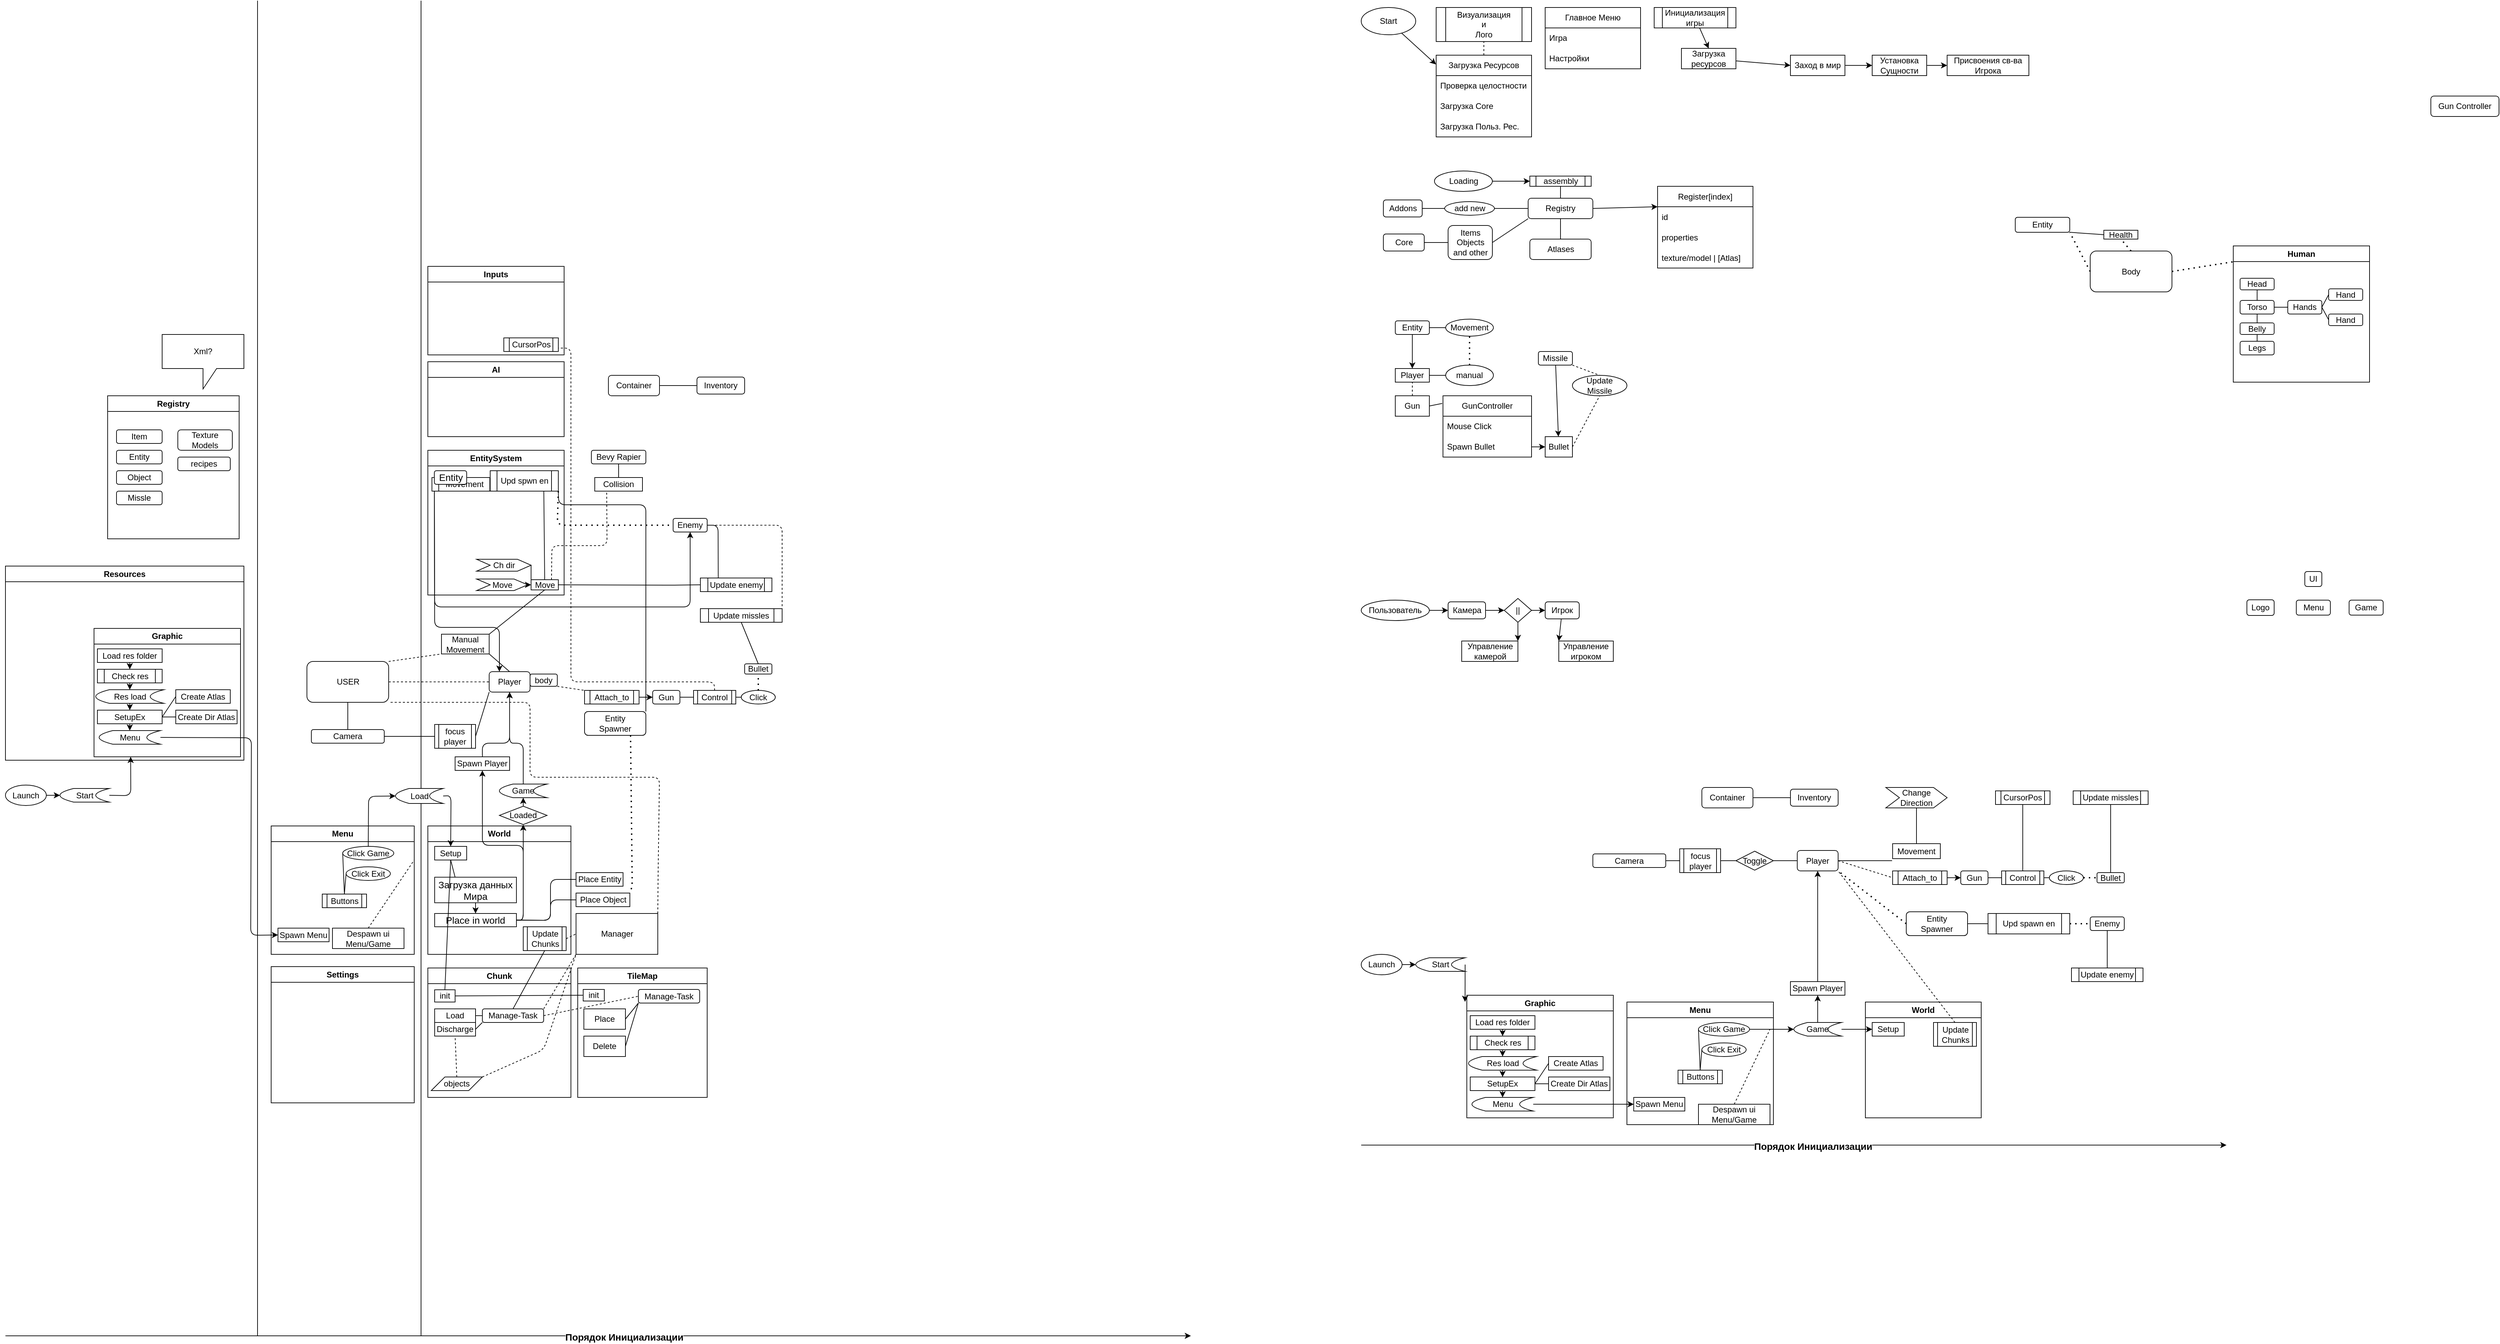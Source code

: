 <mxfile>
    <diagram id="v9HclS9J_wwdK3H5lna0" name="Страница 1">
        <mxGraphModel dx="2538" dy="396" grid="1" gridSize="10" guides="1" tooltips="1" connect="1" arrows="1" fold="1" page="1" pageScale="1" pageWidth="2000" pageHeight="2000" math="0" shadow="0">
            <root>
                <mxCell id="0"/>
                <mxCell id="1" parent="0"/>
                <mxCell id="491" value="" style="endArrow=none;html=1;" parent="1" edge="1">
                    <mxGeometry width="50" height="50" relative="1" as="geometry">
                        <mxPoint x="-1370" y="1960" as="sourcePoint"/>
                        <mxPoint x="-1370" as="targetPoint"/>
                    </mxGeometry>
                </mxCell>
                <mxCell id="43" style="edgeStyle=none;html=1;entryX=-0.002;entryY=0.113;entryDx=0;entryDy=0;entryPerimeter=0;" parent="1" source="10" target="39" edge="1">
                    <mxGeometry relative="1" as="geometry"/>
                </mxCell>
                <mxCell id="10" value="Start" style="ellipse;whiteSpace=wrap;html=1;" parent="1" vertex="1">
                    <mxGeometry x="10" y="10" width="80" height="40" as="geometry"/>
                </mxCell>
                <mxCell id="17" value="Player" style="rounded=0;whiteSpace=wrap;html=1;" parent="1" vertex="1">
                    <mxGeometry x="60" y="540" width="50" height="20" as="geometry"/>
                </mxCell>
                <mxCell id="18" value="Gun" style="rounded=0;whiteSpace=wrap;html=1;" parent="1" vertex="1">
                    <mxGeometry x="60" y="580" width="50" height="30" as="geometry"/>
                </mxCell>
                <mxCell id="19" value="" style="endArrow=none;dashed=1;html=1;entryX=0.5;entryY=1;entryDx=0;entryDy=0;exitX=0.5;exitY=0;exitDx=0;exitDy=0;" parent="1" source="18" target="17" edge="1">
                    <mxGeometry width="50" height="50" relative="1" as="geometry">
                        <mxPoint x="140" y="640" as="sourcePoint"/>
                        <mxPoint x="190" y="590" as="targetPoint"/>
                    </mxGeometry>
                </mxCell>
                <mxCell id="22" value="" style="endArrow=none;html=1;exitX=1;exitY=0.5;exitDx=0;exitDy=0;entryX=-0.009;entryY=0.125;entryDx=0;entryDy=0;entryPerimeter=0;" parent="1" source="18" target="25" edge="1">
                    <mxGeometry width="50" height="50" relative="1" as="geometry">
                        <mxPoint x="90" y="650" as="sourcePoint"/>
                        <mxPoint x="130" y="590" as="targetPoint"/>
                    </mxGeometry>
                </mxCell>
                <mxCell id="23" value="manual" style="ellipse;whiteSpace=wrap;html=1;" parent="1" vertex="1">
                    <mxGeometry x="134" y="535" width="70" height="30" as="geometry"/>
                </mxCell>
                <mxCell id="24" value="" style="endArrow=none;html=1;exitX=1;exitY=0.5;exitDx=0;exitDy=0;entryX=0;entryY=0.5;entryDx=0;entryDy=0;" parent="1" source="17" target="23" edge="1">
                    <mxGeometry width="50" height="50" relative="1" as="geometry">
                        <mxPoint x="120" y="650" as="sourcePoint"/>
                        <mxPoint x="170" y="600" as="targetPoint"/>
                    </mxGeometry>
                </mxCell>
                <mxCell id="25" value="GunController" style="swimlane;fontStyle=0;childLayout=stackLayout;horizontal=1;startSize=30;horizontalStack=0;resizeParent=1;resizeParentMax=0;resizeLast=0;collapsible=1;marginBottom=0;whiteSpace=wrap;html=1;" parent="1" vertex="1">
                    <mxGeometry x="130" y="580" width="130" height="90" as="geometry"/>
                </mxCell>
                <mxCell id="26" value="Mouse Click" style="text;strokeColor=none;fillColor=none;align=left;verticalAlign=middle;spacingLeft=4;spacingRight=4;overflow=hidden;points=[[0,0.5],[1,0.5]];portConstraint=eastwest;rotatable=0;whiteSpace=wrap;html=1;" parent="25" vertex="1">
                    <mxGeometry y="30" width="130" height="30" as="geometry"/>
                </mxCell>
                <mxCell id="27" value="Spawn Bullet" style="text;strokeColor=none;fillColor=none;align=left;verticalAlign=middle;spacingLeft=4;spacingRight=4;overflow=hidden;points=[[0,0.5],[1,0.5]];portConstraint=eastwest;rotatable=0;whiteSpace=wrap;html=1;" parent="25" vertex="1">
                    <mxGeometry y="60" width="130" height="30" as="geometry"/>
                </mxCell>
                <mxCell id="29" value="" style="endArrow=classic;html=1;exitX=1;exitY=0.5;exitDx=0;exitDy=0;entryX=0;entryY=0.5;entryDx=0;entryDy=0;" parent="1" source="27" target="30" edge="1">
                    <mxGeometry width="50" height="50" relative="1" as="geometry">
                        <mxPoint x="290" y="670" as="sourcePoint"/>
                        <mxPoint x="280" y="655" as="targetPoint"/>
                    </mxGeometry>
                </mxCell>
                <mxCell id="30" value="Bullet" style="rounded=0;whiteSpace=wrap;html=1;" parent="1" vertex="1">
                    <mxGeometry x="280" y="640" width="40" height="30" as="geometry"/>
                </mxCell>
                <mxCell id="32" style="edgeStyle=none;html=1;" parent="1" source="31" target="17" edge="1">
                    <mxGeometry relative="1" as="geometry"/>
                </mxCell>
                <mxCell id="31" value="Entity" style="rounded=1;whiteSpace=wrap;html=1;" parent="1" vertex="1">
                    <mxGeometry x="60" y="470" width="50" height="20" as="geometry"/>
                </mxCell>
                <mxCell id="34" style="edgeStyle=none;html=1;" parent="1" source="33" target="30" edge="1">
                    <mxGeometry relative="1" as="geometry"/>
                </mxCell>
                <mxCell id="33" value="Missile" style="rounded=1;whiteSpace=wrap;html=1;" parent="1" vertex="1">
                    <mxGeometry x="270" y="515" width="50" height="20" as="geometry"/>
                </mxCell>
                <mxCell id="35" value="Update&lt;br&gt;Missile" style="ellipse;whiteSpace=wrap;html=1;" parent="1" vertex="1">
                    <mxGeometry x="320" y="550" width="80" height="30" as="geometry"/>
                </mxCell>
                <mxCell id="36" value="" style="endArrow=none;dashed=1;html=1;exitX=1;exitY=1;exitDx=0;exitDy=0;entryX=0.5;entryY=0;entryDx=0;entryDy=0;" parent="1" source="33" target="35" edge="1">
                    <mxGeometry width="50" height="50" relative="1" as="geometry">
                        <mxPoint x="340" y="560" as="sourcePoint"/>
                        <mxPoint x="390" y="510" as="targetPoint"/>
                    </mxGeometry>
                </mxCell>
                <mxCell id="37" value="" style="endArrow=none;dashed=1;html=1;exitX=1;exitY=0.5;exitDx=0;exitDy=0;entryX=0.5;entryY=1;entryDx=0;entryDy=0;" parent="1" source="30" target="35" edge="1">
                    <mxGeometry width="50" height="50" relative="1" as="geometry">
                        <mxPoint x="370" y="670" as="sourcePoint"/>
                        <mxPoint x="420" y="620" as="targetPoint"/>
                    </mxGeometry>
                </mxCell>
                <mxCell id="39" value="Загрузка Ресурсов" style="swimlane;fontStyle=0;childLayout=stackLayout;horizontal=1;startSize=30;horizontalStack=0;resizeParent=1;resizeParentMax=0;resizeLast=0;collapsible=1;marginBottom=0;whiteSpace=wrap;html=1;" parent="1" vertex="1">
                    <mxGeometry x="120" y="80" width="140" height="120" as="geometry"/>
                </mxCell>
                <mxCell id="40" value="Проверка целостности" style="text;strokeColor=none;fillColor=none;align=left;verticalAlign=middle;spacingLeft=4;spacingRight=4;overflow=hidden;points=[[0,0.5],[1,0.5]];portConstraint=eastwest;rotatable=0;whiteSpace=wrap;html=1;" parent="39" vertex="1">
                    <mxGeometry y="30" width="140" height="30" as="geometry"/>
                </mxCell>
                <mxCell id="41" value="Загрузка Core" style="text;strokeColor=none;fillColor=none;align=left;verticalAlign=middle;spacingLeft=4;spacingRight=4;overflow=hidden;points=[[0,0.5],[1,0.5]];portConstraint=eastwest;rotatable=0;whiteSpace=wrap;html=1;" parent="39" vertex="1">
                    <mxGeometry y="60" width="140" height="30" as="geometry"/>
                </mxCell>
                <mxCell id="42" value="Загрузка Польз. Рес." style="text;strokeColor=none;fillColor=none;align=left;verticalAlign=middle;spacingLeft=4;spacingRight=4;overflow=hidden;points=[[0,0.5],[1,0.5]];portConstraint=eastwest;rotatable=0;whiteSpace=wrap;html=1;" parent="39" vertex="1">
                    <mxGeometry y="90" width="140" height="30" as="geometry"/>
                </mxCell>
                <mxCell id="55" value="Визуализация&lt;br&gt;и&lt;br&gt;Лого" style="shape=process;whiteSpace=wrap;html=1;backgroundOutline=1;" parent="1" vertex="1">
                    <mxGeometry x="120" y="10" width="140" height="50" as="geometry"/>
                </mxCell>
                <mxCell id="56" value="" style="endArrow=none;dashed=1;html=1;entryX=0.5;entryY=1;entryDx=0;entryDy=0;exitX=0.5;exitY=0;exitDx=0;exitDy=0;" parent="1" source="39" target="55" edge="1">
                    <mxGeometry width="50" height="50" relative="1" as="geometry">
                        <mxPoint x="340" y="110" as="sourcePoint"/>
                        <mxPoint x="390" y="60" as="targetPoint"/>
                    </mxGeometry>
                </mxCell>
                <mxCell id="61" value="Главное Меню" style="swimlane;fontStyle=0;childLayout=stackLayout;horizontal=1;startSize=30;horizontalStack=0;resizeParent=1;resizeParentMax=0;resizeLast=0;collapsible=1;marginBottom=0;whiteSpace=wrap;html=1;" parent="1" vertex="1">
                    <mxGeometry x="280" y="10" width="140" height="90" as="geometry"/>
                </mxCell>
                <mxCell id="62" value="Игра" style="text;strokeColor=none;fillColor=none;align=left;verticalAlign=middle;spacingLeft=4;spacingRight=4;overflow=hidden;points=[[0,0.5],[1,0.5]];portConstraint=eastwest;rotatable=0;whiteSpace=wrap;html=1;" parent="61" vertex="1">
                    <mxGeometry y="30" width="140" height="30" as="geometry"/>
                </mxCell>
                <mxCell id="63" value="Настройки" style="text;strokeColor=none;fillColor=none;align=left;verticalAlign=middle;spacingLeft=4;spacingRight=4;overflow=hidden;points=[[0,0.5],[1,0.5]];portConstraint=eastwest;rotatable=0;whiteSpace=wrap;html=1;" parent="61" vertex="1">
                    <mxGeometry y="60" width="140" height="30" as="geometry"/>
                </mxCell>
                <mxCell id="77" style="edgeStyle=none;html=1;entryX=0.5;entryY=0;entryDx=0;entryDy=0;" parent="1" source="75" target="76" edge="1">
                    <mxGeometry relative="1" as="geometry"/>
                </mxCell>
                <mxCell id="75" value="Инициализация игры" style="shape=process;whiteSpace=wrap;html=1;backgroundOutline=1;" parent="1" vertex="1">
                    <mxGeometry x="440" y="10" width="120" height="30" as="geometry"/>
                </mxCell>
                <mxCell id="81" style="edgeStyle=none;html=1;entryX=0;entryY=0.5;entryDx=0;entryDy=0;" parent="1" source="76" target="78" edge="1">
                    <mxGeometry relative="1" as="geometry"/>
                </mxCell>
                <mxCell id="76" value="Загрузка ресурсов" style="rounded=0;whiteSpace=wrap;html=1;" parent="1" vertex="1">
                    <mxGeometry x="480" y="70" width="80" height="30" as="geometry"/>
                </mxCell>
                <mxCell id="82" style="edgeStyle=none;html=1;entryX=0;entryY=0.5;entryDx=0;entryDy=0;" parent="1" source="78" target="79" edge="1">
                    <mxGeometry relative="1" as="geometry"/>
                </mxCell>
                <mxCell id="78" value="Заход в мир" style="rounded=0;whiteSpace=wrap;html=1;" parent="1" vertex="1">
                    <mxGeometry x="640" y="80" width="80" height="30" as="geometry"/>
                </mxCell>
                <mxCell id="83" style="edgeStyle=none;html=1;entryX=0;entryY=0.5;entryDx=0;entryDy=0;" parent="1" source="79" target="80" edge="1">
                    <mxGeometry relative="1" as="geometry"/>
                </mxCell>
                <mxCell id="79" value="Установка&lt;br&gt;Сущности" style="rounded=0;whiteSpace=wrap;html=1;" parent="1" vertex="1">
                    <mxGeometry x="760" y="80" width="80" height="30" as="geometry"/>
                </mxCell>
                <mxCell id="80" value="Присвоения св-ва&lt;br&gt;Игрока" style="rounded=0;whiteSpace=wrap;html=1;" parent="1" vertex="1">
                    <mxGeometry x="870" y="80" width="120" height="30" as="geometry"/>
                </mxCell>
                <mxCell id="84" value="Gun Controller" style="rounded=1;whiteSpace=wrap;html=1;" parent="1" vertex="1">
                    <mxGeometry x="1580" y="140" width="100" height="30" as="geometry"/>
                </mxCell>
                <mxCell id="88" style="edgeStyle=none;html=1;" parent="1" source="85" target="87" edge="1">
                    <mxGeometry relative="1" as="geometry"/>
                </mxCell>
                <mxCell id="85" value="Пользователь" style="ellipse;whiteSpace=wrap;html=1;" parent="1" vertex="1">
                    <mxGeometry x="10" y="880" width="100" height="30" as="geometry"/>
                </mxCell>
                <mxCell id="90" style="edgeStyle=none;html=1;entryX=0;entryY=0.5;entryDx=0;entryDy=0;" parent="1" source="87" target="89" edge="1">
                    <mxGeometry relative="1" as="geometry"/>
                </mxCell>
                <mxCell id="87" value="Камера" style="rounded=1;whiteSpace=wrap;html=1;" parent="1" vertex="1">
                    <mxGeometry x="137.5" y="882.5" width="55" height="25" as="geometry"/>
                </mxCell>
                <mxCell id="92" style="edgeStyle=none;html=1;entryX=1;entryY=0;entryDx=0;entryDy=0;" parent="1" source="89" target="91" edge="1">
                    <mxGeometry relative="1" as="geometry"/>
                </mxCell>
                <mxCell id="94" style="edgeStyle=none;html=1;entryX=0;entryY=0.5;entryDx=0;entryDy=0;" parent="1" source="89" target="93" edge="1">
                    <mxGeometry relative="1" as="geometry"/>
                </mxCell>
                <mxCell id="89" value="||" style="rhombus;whiteSpace=wrap;html=1;" parent="1" vertex="1">
                    <mxGeometry x="220" y="877.5" width="40" height="35" as="geometry"/>
                </mxCell>
                <mxCell id="91" value="Управление камерой" style="rounded=0;whiteSpace=wrap;html=1;" parent="1" vertex="1">
                    <mxGeometry x="157.5" y="940" width="82.5" height="30" as="geometry"/>
                </mxCell>
                <mxCell id="96" style="edgeStyle=none;html=1;entryX=0;entryY=0;entryDx=0;entryDy=0;" parent="1" source="93" target="95" edge="1">
                    <mxGeometry relative="1" as="geometry"/>
                </mxCell>
                <mxCell id="93" value="Игрок" style="rounded=1;whiteSpace=wrap;html=1;" parent="1" vertex="1">
                    <mxGeometry x="280" y="882.5" width="50" height="25" as="geometry"/>
                </mxCell>
                <mxCell id="95" value="Управление игроком" style="rounded=0;whiteSpace=wrap;html=1;" parent="1" vertex="1">
                    <mxGeometry x="300" y="940" width="80" height="30" as="geometry"/>
                </mxCell>
                <mxCell id="98" value="Container" style="rounded=1;whiteSpace=wrap;html=1;" parent="1" vertex="1">
                    <mxGeometry x="510" y="1155" width="75" height="30" as="geometry"/>
                </mxCell>
                <mxCell id="99" value="Inventory" style="rounded=1;whiteSpace=wrap;html=1;" parent="1" vertex="1">
                    <mxGeometry x="640" y="1157.5" width="70" height="25" as="geometry"/>
                </mxCell>
                <mxCell id="100" value="Player" style="rounded=1;whiteSpace=wrap;html=1;" parent="1" vertex="1">
                    <mxGeometry x="650" y="1247.5" width="60" height="30" as="geometry"/>
                </mxCell>
                <mxCell id="102" value="" style="endArrow=none;html=1;exitX=1;exitY=0.5;exitDx=0;exitDy=0;entryX=0;entryY=0.5;entryDx=0;entryDy=0;" parent="1" source="98" target="99" edge="1">
                    <mxGeometry width="50" height="50" relative="1" as="geometry">
                        <mxPoint x="595" y="1167.5" as="sourcePoint"/>
                        <mxPoint x="645" y="1117.5" as="targetPoint"/>
                    </mxGeometry>
                </mxCell>
                <mxCell id="103" value="Movement" style="rounded=0;whiteSpace=wrap;html=1;" parent="1" vertex="1">
                    <mxGeometry x="790" y="1237.5" width="70" height="22" as="geometry"/>
                </mxCell>
                <mxCell id="106" value="" style="endArrow=none;html=1;exitX=1;exitY=0.5;exitDx=0;exitDy=0;entryX=-0.011;entryY=1.136;entryDx=0;entryDy=0;entryPerimeter=0;" parent="1" source="100" target="103" edge="1">
                    <mxGeometry width="50" height="50" relative="1" as="geometry">
                        <mxPoint x="720" y="1310" as="sourcePoint"/>
                        <mxPoint x="770" y="1260" as="targetPoint"/>
                    </mxGeometry>
                </mxCell>
                <mxCell id="107" value="Gun" style="rounded=1;whiteSpace=wrap;html=1;" parent="1" vertex="1">
                    <mxGeometry x="890" y="1277.5" width="40" height="20" as="geometry"/>
                </mxCell>
                <mxCell id="108" value="" style="endArrow=classic;html=1;entryX=0;entryY=0.5;entryDx=0;entryDy=0;exitX=1;exitY=0.5;exitDx=0;exitDy=0;" parent="1" source="127" target="107" edge="1">
                    <mxGeometry width="50" height="50" relative="1" as="geometry">
                        <mxPoint x="860" y="1287.5" as="sourcePoint"/>
                        <mxPoint x="790" y="1330" as="targetPoint"/>
                    </mxGeometry>
                </mxCell>
                <mxCell id="109" value="" style="endArrow=none;dashed=1;html=1;exitX=1;exitY=0.5;exitDx=0;exitDy=0;entryX=0;entryY=0.5;entryDx=0;entryDy=0;" parent="1" source="100" target="127" edge="1">
                    <mxGeometry width="50" height="50" relative="1" as="geometry">
                        <mxPoint x="770" y="1370" as="sourcePoint"/>
                        <mxPoint x="770" y="1290" as="targetPoint"/>
                    </mxGeometry>
                </mxCell>
                <mxCell id="111" value="Upd spawn en" style="shape=process;whiteSpace=wrap;html=1;backgroundOutline=1;" parent="1" vertex="1">
                    <mxGeometry x="930" y="1340" width="120" height="30" as="geometry"/>
                </mxCell>
                <mxCell id="113" value="Click" style="ellipse;whiteSpace=wrap;html=1;" parent="1" vertex="1">
                    <mxGeometry x="1020" y="1277.5" width="50" height="20" as="geometry"/>
                </mxCell>
                <mxCell id="114" value="" style="endArrow=none;html=1;exitX=1;exitY=0.5;exitDx=0;exitDy=0;entryX=0;entryY=0.5;entryDx=0;entryDy=0;" parent="1" source="107" target="130" edge="1">
                    <mxGeometry width="50" height="50" relative="1" as="geometry">
                        <mxPoint x="1010" y="1370" as="sourcePoint"/>
                        <mxPoint x="950" y="1280" as="targetPoint"/>
                    </mxGeometry>
                </mxCell>
                <mxCell id="115" value="Bullet" style="rounded=1;whiteSpace=wrap;html=1;" parent="1" vertex="1">
                    <mxGeometry x="1090" y="1280" width="40" height="15" as="geometry"/>
                </mxCell>
                <mxCell id="118" value="" style="endArrow=none;html=1;exitX=0.5;exitY=0;exitDx=0;exitDy=0;entryX=0.5;entryY=1;entryDx=0;entryDy=0;" parent="1" source="115" target="119" edge="1">
                    <mxGeometry width="50" height="50" relative="1" as="geometry">
                        <mxPoint x="1125" y="1270" as="sourcePoint"/>
                        <mxPoint x="1105" y="1240" as="targetPoint"/>
                    </mxGeometry>
                </mxCell>
                <mxCell id="119" value="Update missles" style="shape=process;whiteSpace=wrap;html=1;backgroundOutline=1;" parent="1" vertex="1">
                    <mxGeometry x="1055" y="1160" width="110" height="20" as="geometry"/>
                </mxCell>
                <mxCell id="120" value="" style="endArrow=none;dashed=1;html=1;dashPattern=1 3;strokeWidth=2;exitX=1;exitY=0.5;exitDx=0;exitDy=0;entryX=0;entryY=0.5;entryDx=0;entryDy=0;" parent="1" source="113" target="115" edge="1">
                    <mxGeometry width="50" height="50" relative="1" as="geometry">
                        <mxPoint x="1095" y="1307.5" as="sourcePoint"/>
                        <mxPoint x="985" y="1210" as="targetPoint"/>
                    </mxGeometry>
                </mxCell>
                <mxCell id="122" value="" style="endArrow=none;dashed=1;html=1;dashPattern=1 3;strokeWidth=2;exitX=1;exitY=0.5;exitDx=0;exitDy=0;entryX=0;entryY=0.5;entryDx=0;entryDy=0;" parent="1" source="111" target="123" edge="1">
                    <mxGeometry width="50" height="50" relative="1" as="geometry">
                        <mxPoint x="1100" y="1370" as="sourcePoint"/>
                        <mxPoint x="1090" y="1355" as="targetPoint"/>
                    </mxGeometry>
                </mxCell>
                <mxCell id="123" value="Enemy" style="rounded=1;whiteSpace=wrap;html=1;" parent="1" vertex="1">
                    <mxGeometry x="1080" y="1345" width="50" height="20" as="geometry"/>
                </mxCell>
                <mxCell id="125" value="Update enemy" style="shape=process;whiteSpace=wrap;html=1;backgroundOutline=1;" parent="1" vertex="1">
                    <mxGeometry x="1052.5" y="1420" width="105" height="20" as="geometry"/>
                </mxCell>
                <mxCell id="126" value="" style="endArrow=none;html=1;entryX=0.5;entryY=1;entryDx=0;entryDy=0;exitX=0.5;exitY=0;exitDx=0;exitDy=0;" parent="1" source="125" target="123" edge="1">
                    <mxGeometry width="50" height="50" relative="1" as="geometry">
                        <mxPoint x="770" y="1490" as="sourcePoint"/>
                        <mxPoint x="820" y="1440" as="targetPoint"/>
                    </mxGeometry>
                </mxCell>
                <mxCell id="127" value="Attach_to" style="shape=process;whiteSpace=wrap;html=1;backgroundOutline=1;" parent="1" vertex="1">
                    <mxGeometry x="790" y="1277.5" width="80" height="20" as="geometry"/>
                </mxCell>
                <mxCell id="128" value="Change&lt;br&gt;Direction" style="shape=step;perimeter=stepPerimeter;whiteSpace=wrap;html=1;fixedSize=1;" parent="1" vertex="1">
                    <mxGeometry x="780" y="1155" width="90" height="30" as="geometry"/>
                </mxCell>
                <mxCell id="129" value="" style="endArrow=none;html=1;exitX=0.5;exitY=0;exitDx=0;exitDy=0;entryX=0.5;entryY=1;entryDx=0;entryDy=0;" parent="1" source="103" target="128" edge="1">
                    <mxGeometry width="50" height="50" relative="1" as="geometry">
                        <mxPoint x="820" y="1240" as="sourcePoint"/>
                        <mxPoint x="870" y="1190" as="targetPoint"/>
                    </mxGeometry>
                </mxCell>
                <mxCell id="130" value="Control" style="shape=process;whiteSpace=wrap;html=1;backgroundOutline=1;" parent="1" vertex="1">
                    <mxGeometry x="950" y="1277.5" width="62" height="20" as="geometry"/>
                </mxCell>
                <mxCell id="131" value="" style="endArrow=none;html=1;exitX=1;exitY=0.5;exitDx=0;exitDy=0;entryX=0;entryY=0.5;entryDx=0;entryDy=0;" parent="1" source="130" target="113" edge="1">
                    <mxGeometry width="50" height="50" relative="1" as="geometry">
                        <mxPoint x="1050" y="1360" as="sourcePoint"/>
                        <mxPoint x="1100" y="1310" as="targetPoint"/>
                    </mxGeometry>
                </mxCell>
                <mxCell id="132" value="Launch" style="ellipse;whiteSpace=wrap;html=1;" parent="1" vertex="1">
                    <mxGeometry x="10" y="1400" width="60" height="30" as="geometry"/>
                </mxCell>
                <mxCell id="135" value="Start" style="shape=dataStorage;whiteSpace=wrap;html=1;fixedSize=1;" parent="1" vertex="1">
                    <mxGeometry x="90" y="1405" width="72.5" height="20" as="geometry"/>
                </mxCell>
                <mxCell id="136" value="Graphic" style="swimlane;whiteSpace=wrap;html=1;" parent="1" vertex="1">
                    <mxGeometry x="165" y="1460" width="215" height="180" as="geometry"/>
                </mxCell>
                <mxCell id="138" value="Load res folder" style="rounded=0;whiteSpace=wrap;html=1;" parent="136" vertex="1">
                    <mxGeometry x="5" y="30" width="95" height="20" as="geometry"/>
                </mxCell>
                <mxCell id="142" style="edgeStyle=none;html=1;" parent="136" source="139" target="141" edge="1">
                    <mxGeometry relative="1" as="geometry"/>
                </mxCell>
                <mxCell id="139" value="Check res" style="shape=process;whiteSpace=wrap;html=1;backgroundOutline=1;" parent="136" vertex="1">
                    <mxGeometry x="5" y="60" width="95" height="20" as="geometry"/>
                </mxCell>
                <mxCell id="140" value="" style="endArrow=classic;html=1;exitX=0.5;exitY=1;exitDx=0;exitDy=0;entryX=0.5;entryY=0;entryDx=0;entryDy=0;" parent="136" source="138" target="139" edge="1">
                    <mxGeometry width="50" height="50" relative="1" as="geometry">
                        <mxPoint x="90" y="140" as="sourcePoint"/>
                        <mxPoint x="140" y="90" as="targetPoint"/>
                    </mxGeometry>
                </mxCell>
                <mxCell id="144" style="edgeStyle=none;html=1;" parent="136" source="141" target="143" edge="1">
                    <mxGeometry relative="1" as="geometry"/>
                </mxCell>
                <mxCell id="141" value="Res load" style="shape=dataStorage;whiteSpace=wrap;html=1;fixedSize=1;" parent="136" vertex="1">
                    <mxGeometry x="2.5" y="90" width="100" height="20" as="geometry"/>
                </mxCell>
                <mxCell id="154" style="edgeStyle=none;html=1;entryX=0.5;entryY=0;entryDx=0;entryDy=0;" parent="136" source="143" target="153" edge="1">
                    <mxGeometry relative="1" as="geometry"/>
                </mxCell>
                <mxCell id="143" value="SetupEx" style="rounded=0;whiteSpace=wrap;html=1;" parent="136" vertex="1">
                    <mxGeometry x="5" y="120" width="95" height="20" as="geometry"/>
                </mxCell>
                <mxCell id="145" value="Create Atlas" style="rounded=0;whiteSpace=wrap;html=1;" parent="136" vertex="1">
                    <mxGeometry x="120" y="90" width="80" height="20" as="geometry"/>
                </mxCell>
                <mxCell id="146" value="Create Dir Atlas" style="rounded=0;whiteSpace=wrap;html=1;" parent="136" vertex="1">
                    <mxGeometry x="120" y="120" width="90" height="20" as="geometry"/>
                </mxCell>
                <mxCell id="148" value="" style="endArrow=none;html=1;exitX=1;exitY=0.5;exitDx=0;exitDy=0;entryX=0;entryY=0.5;entryDx=0;entryDy=0;" parent="136" source="143" target="145" edge="1">
                    <mxGeometry width="50" height="50" relative="1" as="geometry">
                        <mxPoint x="90" y="260" as="sourcePoint"/>
                        <mxPoint x="140" y="210" as="targetPoint"/>
                    </mxGeometry>
                </mxCell>
                <mxCell id="149" value="" style="endArrow=none;html=1;exitX=1;exitY=0.5;exitDx=0;exitDy=0;entryX=0;entryY=0.5;entryDx=0;entryDy=0;" parent="136" source="143" target="146" edge="1">
                    <mxGeometry width="50" height="50" relative="1" as="geometry">
                        <mxPoint x="90" y="270" as="sourcePoint"/>
                        <mxPoint x="140" y="220" as="targetPoint"/>
                    </mxGeometry>
                </mxCell>
                <mxCell id="153" value="Menu" style="shape=dataStorage;whiteSpace=wrap;html=1;fixedSize=1;" parent="136" vertex="1">
                    <mxGeometry x="7.5" y="150" width="90" height="20" as="geometry"/>
                </mxCell>
                <mxCell id="150" value="" style="endArrow=classic;html=1;exitX=1;exitY=0.5;exitDx=0;exitDy=0;entryX=0;entryY=0.5;entryDx=0;entryDy=0;" parent="1" source="132" target="135" edge="1">
                    <mxGeometry width="50" height="50" relative="1" as="geometry">
                        <mxPoint x="70" y="1560" as="sourcePoint"/>
                        <mxPoint x="50" y="1470" as="targetPoint"/>
                    </mxGeometry>
                </mxCell>
                <mxCell id="152" value="" style="endArrow=classic;html=1;exitX=1;exitY=0.5;exitDx=0;exitDy=0;entryX=-0.012;entryY=0.054;entryDx=0;entryDy=0;entryPerimeter=0;" parent="1" source="135" target="136" edge="1">
                    <mxGeometry width="50" height="50" relative="1" as="geometry">
                        <mxPoint x="90" y="1570" as="sourcePoint"/>
                        <mxPoint x="140" y="1520" as="targetPoint"/>
                    </mxGeometry>
                </mxCell>
                <mxCell id="155" value="" style="endArrow=classic;html=1;exitX=1;exitY=0.5;exitDx=0;exitDy=0;entryX=0;entryY=0.5;entryDx=0;entryDy=0;" parent="1" source="153" target="159" edge="1">
                    <mxGeometry width="50" height="50" relative="1" as="geometry">
                        <mxPoint x="430" y="1610" as="sourcePoint"/>
                        <mxPoint x="400" y="1620" as="targetPoint"/>
                    </mxGeometry>
                </mxCell>
                <mxCell id="156" value="Menu" style="swimlane;whiteSpace=wrap;html=1;" parent="1" vertex="1">
                    <mxGeometry x="400" y="1470" width="215" height="180" as="geometry"/>
                </mxCell>
                <mxCell id="157" value="Click Game" style="ellipse;whiteSpace=wrap;html=1;" parent="156" vertex="1">
                    <mxGeometry x="105" y="30" width="75" height="20" as="geometry"/>
                </mxCell>
                <mxCell id="158" value="Click Exit" style="ellipse;whiteSpace=wrap;html=1;" parent="156" vertex="1">
                    <mxGeometry x="110" y="60" width="65" height="20" as="geometry"/>
                </mxCell>
                <mxCell id="159" value="Spawn Menu" style="rounded=0;whiteSpace=wrap;html=1;" parent="156" vertex="1">
                    <mxGeometry x="10" y="140" width="75" height="20" as="geometry"/>
                </mxCell>
                <mxCell id="160" value="Buttons" style="shape=process;whiteSpace=wrap;html=1;backgroundOutline=1;" parent="156" vertex="1">
                    <mxGeometry x="75" y="100" width="65" height="20" as="geometry"/>
                </mxCell>
                <mxCell id="161" value="" style="endArrow=none;html=1;exitX=0.5;exitY=0;exitDx=0;exitDy=0;entryX=0;entryY=0.5;entryDx=0;entryDy=0;" parent="156" source="160" target="157" edge="1">
                    <mxGeometry width="50" height="50" relative="1" as="geometry">
                        <mxPoint x="95" y="120" as="sourcePoint"/>
                        <mxPoint x="145" y="70" as="targetPoint"/>
                    </mxGeometry>
                </mxCell>
                <mxCell id="162" value="" style="endArrow=none;html=1;exitX=0.5;exitY=0;exitDx=0;exitDy=0;entryX=0;entryY=0.5;entryDx=0;entryDy=0;" parent="156" source="160" target="158" edge="1">
                    <mxGeometry width="50" height="50" relative="1" as="geometry">
                        <mxPoint x="125" y="180" as="sourcePoint"/>
                        <mxPoint x="175" y="130" as="targetPoint"/>
                    </mxGeometry>
                </mxCell>
                <mxCell id="166" value="Despawn ui&lt;br&gt;Menu/Game" style="rounded=0;whiteSpace=wrap;html=1;" parent="156" vertex="1">
                    <mxGeometry x="105" y="150" width="105" height="30" as="geometry"/>
                </mxCell>
                <mxCell id="163" value="Game" style="shape=dataStorage;whiteSpace=wrap;html=1;fixedSize=1;" parent="1" vertex="1">
                    <mxGeometry x="645" y="1500" width="70" height="20" as="geometry"/>
                </mxCell>
                <mxCell id="164" value="" style="endArrow=classic;html=1;exitX=1;exitY=0.5;exitDx=0;exitDy=0;entryX=0;entryY=0.5;entryDx=0;entryDy=0;" parent="1" source="157" target="163" edge="1">
                    <mxGeometry width="50" height="50" relative="1" as="geometry">
                        <mxPoint x="370" y="1800" as="sourcePoint"/>
                        <mxPoint x="420" y="1750" as="targetPoint"/>
                    </mxGeometry>
                </mxCell>
                <mxCell id="167" value="" style="endArrow=none;dashed=1;html=1;exitX=0.5;exitY=0;exitDx=0;exitDy=0;" parent="1" source="166" edge="1">
                    <mxGeometry width="50" height="50" relative="1" as="geometry">
                        <mxPoint x="420" y="1830" as="sourcePoint"/>
                        <mxPoint x="610" y="1510" as="targetPoint"/>
                    </mxGeometry>
                </mxCell>
                <mxCell id="168" value="Spawn Player" style="rounded=0;whiteSpace=wrap;html=1;" parent="1" vertex="1">
                    <mxGeometry x="640" y="1440" width="80" height="20" as="geometry"/>
                </mxCell>
                <mxCell id="169" value="Camera" style="rounded=1;whiteSpace=wrap;html=1;" parent="1" vertex="1">
                    <mxGeometry x="350" y="1252.5" width="107" height="20" as="geometry"/>
                </mxCell>
                <mxCell id="171" value="" style="endArrow=none;html=1;exitX=1;exitY=0.5;exitDx=0;exitDy=0;entryX=0;entryY=0.5;entryDx=0;entryDy=0;" parent="1" source="169" target="173" edge="1">
                    <mxGeometry width="50" height="50" relative="1" as="geometry">
                        <mxPoint x="-60" y="1577" as="sourcePoint"/>
                        <mxPoint x="410" y="1277" as="targetPoint"/>
                    </mxGeometry>
                </mxCell>
                <mxCell id="172" value="" style="endArrow=classic;html=1;exitX=0.5;exitY=0;exitDx=0;exitDy=0;entryX=0.5;entryY=1;entryDx=0;entryDy=0;" parent="1" source="163" target="168" edge="1">
                    <mxGeometry width="50" height="50" relative="1" as="geometry">
                        <mxPoint x="480" y="1640" as="sourcePoint"/>
                        <mxPoint x="530" y="1590" as="targetPoint"/>
                    </mxGeometry>
                </mxCell>
                <mxCell id="173" value="focus&lt;br&gt;player" style="shape=process;whiteSpace=wrap;html=1;backgroundOutline=1;" parent="1" vertex="1">
                    <mxGeometry x="477.5" y="1245" width="60" height="35" as="geometry"/>
                </mxCell>
                <mxCell id="174" value="" style="endArrow=classic;html=1;exitX=0.5;exitY=0;exitDx=0;exitDy=0;entryX=0.5;entryY=1;entryDx=0;entryDy=0;" parent="1" source="168" target="100" edge="1">
                    <mxGeometry width="50" height="50" relative="1" as="geometry">
                        <mxPoint x="690" y="1420" as="sourcePoint"/>
                        <mxPoint x="740" y="1370" as="targetPoint"/>
                    </mxGeometry>
                </mxCell>
                <mxCell id="175" value="" style="endArrow=none;html=1;exitX=1;exitY=0.5;exitDx=0;exitDy=0;entryX=0;entryY=0.5;entryDx=0;entryDy=0;" parent="1" source="173" target="178" edge="1">
                    <mxGeometry width="50" height="50" relative="1" as="geometry">
                        <mxPoint x="590" y="1264.5" as="sourcePoint"/>
                        <mxPoint x="640" y="1214.5" as="targetPoint"/>
                    </mxGeometry>
                </mxCell>
                <mxCell id="176" value="" style="endArrow=none;html=1;exitX=0.5;exitY=0;exitDx=0;exitDy=0;entryX=0.5;entryY=1;entryDx=0;entryDy=0;" parent="1" source="130" target="177" edge="1">
                    <mxGeometry width="50" height="50" relative="1" as="geometry">
                        <mxPoint x="960" y="1240" as="sourcePoint"/>
                        <mxPoint x="1010" y="1190" as="targetPoint"/>
                    </mxGeometry>
                </mxCell>
                <mxCell id="177" value="CursorPos" style="shape=process;whiteSpace=wrap;html=1;backgroundOutline=1;" parent="1" vertex="1">
                    <mxGeometry x="941" y="1160" width="80" height="20" as="geometry"/>
                </mxCell>
                <mxCell id="178" value="Toggle" style="rhombus;whiteSpace=wrap;html=1;" parent="1" vertex="1">
                    <mxGeometry x="560" y="1248.5" width="55" height="28" as="geometry"/>
                </mxCell>
                <mxCell id="180" value="" style="endArrow=none;html=1;exitX=1;exitY=0.5;exitDx=0;exitDy=0;entryX=0;entryY=0.5;entryDx=0;entryDy=0;" parent="1" source="178" target="100" edge="1">
                    <mxGeometry width="50" height="50" relative="1" as="geometry">
                        <mxPoint x="610" y="1410" as="sourcePoint"/>
                        <mxPoint x="660" y="1360" as="targetPoint"/>
                    </mxGeometry>
                </mxCell>
                <mxCell id="181" value="World" style="swimlane;whiteSpace=wrap;html=1;" parent="1" vertex="1">
                    <mxGeometry x="750" y="1470" width="170" height="170" as="geometry"/>
                </mxCell>
                <mxCell id="182" value="Setup" style="rounded=0;whiteSpace=wrap;html=1;" parent="181" vertex="1">
                    <mxGeometry x="10" y="30" width="47" height="20" as="geometry"/>
                </mxCell>
                <mxCell id="184" value="Update&lt;br&gt;Chunks" style="shape=process;whiteSpace=wrap;html=1;backgroundOutline=1;" parent="181" vertex="1">
                    <mxGeometry x="100" y="30" width="63" height="35" as="geometry"/>
                </mxCell>
                <mxCell id="183" value="" style="endArrow=classic;html=1;exitX=1;exitY=0.5;exitDx=0;exitDy=0;entryX=0;entryY=0.5;entryDx=0;entryDy=0;" parent="1" source="163" target="182" edge="1">
                    <mxGeometry width="50" height="50" relative="1" as="geometry">
                        <mxPoint x="670" y="1590" as="sourcePoint"/>
                        <mxPoint x="720" y="1540" as="targetPoint"/>
                    </mxGeometry>
                </mxCell>
                <mxCell id="185" value="" style="endArrow=none;dashed=1;html=1;entryX=1;entryY=1;entryDx=0;entryDy=0;exitX=0.5;exitY=0;exitDx=0;exitDy=0;" parent="1" source="184" target="100" edge="1">
                    <mxGeometry width="50" height="50" relative="1" as="geometry">
                        <mxPoint x="730" y="1440" as="sourcePoint"/>
                        <mxPoint x="780" y="1390" as="targetPoint"/>
                    </mxGeometry>
                </mxCell>
                <mxCell id="186" value="Entity&lt;br&gt;Spawner" style="rounded=1;whiteSpace=wrap;html=1;" parent="1" vertex="1">
                    <mxGeometry x="810" y="1337.5" width="90" height="35" as="geometry"/>
                </mxCell>
                <mxCell id="187" value="" style="endArrow=none;html=1;exitX=1;exitY=0.5;exitDx=0;exitDy=0;entryX=0;entryY=0.5;entryDx=0;entryDy=0;" parent="1" source="186" target="111" edge="1">
                    <mxGeometry width="50" height="50" relative="1" as="geometry">
                        <mxPoint x="960" y="1430" as="sourcePoint"/>
                        <mxPoint x="1010" y="1380" as="targetPoint"/>
                    </mxGeometry>
                </mxCell>
                <mxCell id="189" value="" style="endArrow=none;dashed=1;html=1;dashPattern=1 3;strokeWidth=2;entryX=1;entryY=1;entryDx=0;entryDy=0;exitX=0;exitY=0.5;exitDx=0;exitDy=0;" parent="1" source="186" target="100" edge="1">
                    <mxGeometry width="50" height="50" relative="1" as="geometry">
                        <mxPoint x="950" y="1450" as="sourcePoint"/>
                        <mxPoint x="1000" y="1400" as="targetPoint"/>
                    </mxGeometry>
                </mxCell>
                <mxCell id="190" value="" style="endArrow=classic;html=1;" parent="1" edge="1">
                    <mxGeometry relative="1" as="geometry">
                        <mxPoint x="10" y="1680" as="sourcePoint"/>
                        <mxPoint x="1280" y="1680" as="targetPoint"/>
                    </mxGeometry>
                </mxCell>
                <mxCell id="192" value="Порядок Инициализации" style="edgeLabel;html=1;align=center;verticalAlign=middle;resizable=0;points=[];fontStyle=1;fontSize=14;" parent="190" vertex="1" connectable="0">
                    <mxGeometry x="0.043" y="-2" relative="1" as="geometry">
                        <mxPoint as="offset"/>
                    </mxGeometry>
                </mxCell>
                <mxCell id="269" value="Container" style="rounded=1;whiteSpace=wrap;html=1;" parent="1" vertex="1">
                    <mxGeometry x="-1095" y="550" width="75" height="30" as="geometry"/>
                </mxCell>
                <mxCell id="270" value="Inventory" style="rounded=1;whiteSpace=wrap;html=1;" parent="1" vertex="1">
                    <mxGeometry x="-965" y="552.5" width="70" height="25" as="geometry"/>
                </mxCell>
                <mxCell id="271" value="Player" style="rounded=1;whiteSpace=wrap;html=1;" parent="1" vertex="1">
                    <mxGeometry x="-1270" y="985" width="60" height="30" as="geometry"/>
                </mxCell>
                <mxCell id="272" value="" style="endArrow=none;html=1;exitX=1;exitY=0.5;exitDx=0;exitDy=0;entryX=0;entryY=0.5;entryDx=0;entryDy=0;" parent="1" source="269" target="270" edge="1">
                    <mxGeometry width="50" height="50" relative="1" as="geometry">
                        <mxPoint x="-1010" y="562.5" as="sourcePoint"/>
                        <mxPoint x="-960" y="512.5" as="targetPoint"/>
                    </mxGeometry>
                </mxCell>
                <mxCell id="275" value="Gun" style="rounded=1;whiteSpace=wrap;html=1;" parent="1" vertex="1">
                    <mxGeometry x="-1030" y="1012.5" width="40" height="20" as="geometry"/>
                </mxCell>
                <mxCell id="276" value="" style="endArrow=classic;html=1;entryX=0;entryY=0.5;entryDx=0;entryDy=0;exitX=1;exitY=0.5;exitDx=0;exitDy=0;" parent="1" source="289" target="275" edge="1">
                    <mxGeometry width="50" height="50" relative="1" as="geometry">
                        <mxPoint x="-1060" y="1022.5" as="sourcePoint"/>
                        <mxPoint x="-1130" y="1065" as="targetPoint"/>
                    </mxGeometry>
                </mxCell>
                <mxCell id="277" value="" style="endArrow=none;dashed=1;html=1;exitX=1;exitY=1;exitDx=0;exitDy=0;entryX=0;entryY=0;entryDx=0;entryDy=0;" parent="1" source="480" target="289" edge="1">
                    <mxGeometry width="50" height="50" relative="1" as="geometry">
                        <mxPoint x="-1150" y="1105" as="sourcePoint"/>
                        <mxPoint x="-1150" y="1025" as="targetPoint"/>
                        <Array as="points"/>
                    </mxGeometry>
                </mxCell>
                <mxCell id="279" value="Click" style="ellipse;whiteSpace=wrap;html=1;" parent="1" vertex="1">
                    <mxGeometry x="-900" y="1012.5" width="50" height="20" as="geometry"/>
                </mxCell>
                <mxCell id="280" value="" style="endArrow=none;html=1;exitX=1;exitY=0.5;exitDx=0;exitDy=0;entryX=0;entryY=0.5;entryDx=0;entryDy=0;" parent="1" source="275" target="292" edge="1">
                    <mxGeometry width="50" height="50" relative="1" as="geometry">
                        <mxPoint x="-910" y="1105" as="sourcePoint"/>
                        <mxPoint x="-970" y="1015" as="targetPoint"/>
                    </mxGeometry>
                </mxCell>
                <mxCell id="281" value="Bullet" style="rounded=1;whiteSpace=wrap;html=1;" parent="1" vertex="1">
                    <mxGeometry x="-895" y="973.5" width="40" height="15" as="geometry"/>
                </mxCell>
                <mxCell id="282" value="" style="endArrow=none;html=1;exitX=0.5;exitY=0;exitDx=0;exitDy=0;entryX=0.5;entryY=1;entryDx=0;entryDy=0;" parent="1" source="281" target="283" edge="1">
                    <mxGeometry width="50" height="50" relative="1" as="geometry">
                        <mxPoint x="-795" y="1005" as="sourcePoint"/>
                        <mxPoint x="-815" y="975" as="targetPoint"/>
                    </mxGeometry>
                </mxCell>
                <mxCell id="283" value="Update missles" style="shape=process;whiteSpace=wrap;html=1;backgroundOutline=1;" parent="1" vertex="1">
                    <mxGeometry x="-960" y="892.5" width="120" height="20" as="geometry"/>
                </mxCell>
                <mxCell id="284" value="" style="endArrow=none;dashed=1;html=1;dashPattern=1 3;strokeWidth=2;exitX=0.5;exitY=0;exitDx=0;exitDy=0;entryX=0.5;entryY=1;entryDx=0;entryDy=0;" parent="1" source="279" target="281" edge="1">
                    <mxGeometry width="50" height="50" relative="1" as="geometry">
                        <mxPoint x="-825" y="1042.5" as="sourcePoint"/>
                        <mxPoint x="-935" y="945" as="targetPoint"/>
                    </mxGeometry>
                </mxCell>
                <mxCell id="285" value="" style="endArrow=none;dashed=1;html=1;dashPattern=1 3;strokeWidth=2;exitX=1;exitY=1;exitDx=0;exitDy=0;entryX=0;entryY=0.5;entryDx=0;entryDy=0;" parent="1" source="278" target="286" edge="1">
                    <mxGeometry width="50" height="50" relative="1" as="geometry">
                        <mxPoint x="-840" y="1076" as="sourcePoint"/>
                        <mxPoint x="-850" y="1061" as="targetPoint"/>
                        <Array as="points">
                            <mxPoint x="-1170" y="770"/>
                        </Array>
                    </mxGeometry>
                </mxCell>
                <mxCell id="286" value="Enemy" style="rounded=1;whiteSpace=wrap;html=1;" parent="1" vertex="1">
                    <mxGeometry x="-1000" y="760" width="50" height="20" as="geometry"/>
                </mxCell>
                <mxCell id="287" value="Update enemy" style="shape=process;whiteSpace=wrap;html=1;backgroundOutline=1;" parent="1" vertex="1">
                    <mxGeometry x="-960" y="847.5" width="105" height="20" as="geometry"/>
                </mxCell>
                <mxCell id="289" value="Attach_to" style="shape=process;whiteSpace=wrap;html=1;backgroundOutline=1;" parent="1" vertex="1">
                    <mxGeometry x="-1130" y="1012.5" width="80" height="20" as="geometry"/>
                </mxCell>
                <mxCell id="293" value="" style="endArrow=none;html=1;exitX=1;exitY=0.5;exitDx=0;exitDy=0;entryX=0;entryY=0.5;entryDx=0;entryDy=0;" parent="1" source="292" target="279" edge="1">
                    <mxGeometry width="50" height="50" relative="1" as="geometry">
                        <mxPoint x="-870" y="1095" as="sourcePoint"/>
                        <mxPoint x="-820" y="1045" as="targetPoint"/>
                    </mxGeometry>
                </mxCell>
                <mxCell id="294" value="Launch" style="ellipse;whiteSpace=wrap;html=1;" parent="1" vertex="1">
                    <mxGeometry x="-1980" y="1151.5" width="60" height="30" as="geometry"/>
                </mxCell>
                <mxCell id="295" value="Start" style="shape=dataStorage;whiteSpace=wrap;html=1;fixedSize=1;" parent="1" vertex="1">
                    <mxGeometry x="-1900" y="1156.5" width="72.5" height="20" as="geometry"/>
                </mxCell>
                <mxCell id="310" value="" style="endArrow=classic;html=1;exitX=1;exitY=0.5;exitDx=0;exitDy=0;entryX=0;entryY=0.5;entryDx=0;entryDy=0;" parent="1" source="294" target="295" edge="1">
                    <mxGeometry width="50" height="50" relative="1" as="geometry">
                        <mxPoint x="-1920" y="1311.5" as="sourcePoint"/>
                        <mxPoint x="-1940" y="1221.5" as="targetPoint"/>
                    </mxGeometry>
                </mxCell>
                <mxCell id="311" value="" style="endArrow=classic;html=1;exitX=1;exitY=0.5;exitDx=0;exitDy=0;entryX=0.25;entryY=1;entryDx=0;entryDy=0;" parent="1" source="295" target="296" edge="1">
                    <mxGeometry width="50" height="50" relative="1" as="geometry">
                        <mxPoint x="-1900" y="1321.5" as="sourcePoint"/>
                        <mxPoint x="-1850" y="1271.5" as="targetPoint"/>
                        <Array as="points">
                            <mxPoint x="-1796" y="1167"/>
                        </Array>
                    </mxGeometry>
                </mxCell>
                <mxCell id="312" value="" style="endArrow=classic;html=1;exitX=1;exitY=0.5;exitDx=0;exitDy=0;entryX=0;entryY=0.5;entryDx=0;entryDy=0;" parent="1" source="309" target="316" edge="1">
                    <mxGeometry width="50" height="50" relative="1" as="geometry">
                        <mxPoint x="-1560" y="1361.5" as="sourcePoint"/>
                        <mxPoint x="-1590" y="1371.5" as="targetPoint"/>
                        <Array as="points">
                            <mxPoint x="-1619" y="1082"/>
                            <mxPoint x="-1620" y="1372"/>
                        </Array>
                    </mxGeometry>
                </mxCell>
                <mxCell id="313" value="Menu" style="swimlane;whiteSpace=wrap;html=1;" parent="1" vertex="1">
                    <mxGeometry x="-1590" y="1211.5" width="210" height="188.5" as="geometry"/>
                </mxCell>
                <mxCell id="314" value="Click Game" style="ellipse;whiteSpace=wrap;html=1;" parent="313" vertex="1">
                    <mxGeometry x="105" y="30" width="75" height="20" as="geometry"/>
                </mxCell>
                <mxCell id="315" value="Click Exit" style="ellipse;whiteSpace=wrap;html=1;" parent="313" vertex="1">
                    <mxGeometry x="110" y="60" width="65" height="20" as="geometry"/>
                </mxCell>
                <mxCell id="316" value="Spawn Menu" style="rounded=0;whiteSpace=wrap;html=1;" parent="313" vertex="1">
                    <mxGeometry x="10" y="150" width="75" height="20" as="geometry"/>
                </mxCell>
                <mxCell id="317" value="Buttons" style="shape=process;whiteSpace=wrap;html=1;backgroundOutline=1;" parent="313" vertex="1">
                    <mxGeometry x="75" y="100" width="65" height="20" as="geometry"/>
                </mxCell>
                <mxCell id="318" value="" style="endArrow=none;html=1;exitX=0.5;exitY=0;exitDx=0;exitDy=0;entryX=0;entryY=0.5;entryDx=0;entryDy=0;" parent="313" source="317" target="314" edge="1">
                    <mxGeometry width="50" height="50" relative="1" as="geometry">
                        <mxPoint x="95" y="120" as="sourcePoint"/>
                        <mxPoint x="145" y="70" as="targetPoint"/>
                    </mxGeometry>
                </mxCell>
                <mxCell id="319" value="" style="endArrow=none;html=1;exitX=0.5;exitY=0;exitDx=0;exitDy=0;entryX=0;entryY=0.5;entryDx=0;entryDy=0;" parent="313" source="317" target="315" edge="1">
                    <mxGeometry width="50" height="50" relative="1" as="geometry">
                        <mxPoint x="125" y="180" as="sourcePoint"/>
                        <mxPoint x="175" y="130" as="targetPoint"/>
                    </mxGeometry>
                </mxCell>
                <mxCell id="320" value="Despawn ui&lt;br&gt;Menu/Game" style="rounded=0;whiteSpace=wrap;html=1;" parent="313" vertex="1">
                    <mxGeometry x="90" y="150" width="105" height="30" as="geometry"/>
                </mxCell>
                <mxCell id="321" value="Game" style="shape=dataStorage;whiteSpace=wrap;html=1;fixedSize=1;" parent="1" vertex="1">
                    <mxGeometry x="-1255" y="1150" width="70" height="20" as="geometry"/>
                </mxCell>
                <mxCell id="322" value="" style="endArrow=classic;html=1;exitX=0.5;exitY=0;exitDx=0;exitDy=0;entryX=0;entryY=0.5;entryDx=0;entryDy=0;" parent="1" source="314" target="362" edge="1">
                    <mxGeometry width="50" height="50" relative="1" as="geometry">
                        <mxPoint x="-1620" y="1551.5" as="sourcePoint"/>
                        <mxPoint x="-1447" y="1200" as="targetPoint"/>
                        <Array as="points">
                            <mxPoint x="-1447" y="1168"/>
                        </Array>
                    </mxGeometry>
                </mxCell>
                <mxCell id="323" value="" style="endArrow=none;dashed=1;html=1;exitX=0.5;exitY=0;exitDx=0;exitDy=0;" parent="1" source="320" edge="1">
                    <mxGeometry width="50" height="50" relative="1" as="geometry">
                        <mxPoint x="-1570" y="1581.5" as="sourcePoint"/>
                        <mxPoint x="-1380" y="1261.5" as="targetPoint"/>
                    </mxGeometry>
                </mxCell>
                <mxCell id="359" value="" style="edgeStyle=none;html=1;" parent="1" source="324" target="271" edge="1">
                    <mxGeometry relative="1" as="geometry">
                        <Array as="points">
                            <mxPoint x="-1280" y="1090"/>
                            <mxPoint x="-1240" y="1090"/>
                        </Array>
                    </mxGeometry>
                </mxCell>
                <mxCell id="324" value="Spawn Player" style="rounded=0;whiteSpace=wrap;html=1;" parent="1" vertex="1">
                    <mxGeometry x="-1320" y="1110" width="80" height="20" as="geometry"/>
                </mxCell>
                <mxCell id="325" value="Camera" style="rounded=1;whiteSpace=wrap;html=1;" parent="1" vertex="1">
                    <mxGeometry x="-1531" y="1070" width="107" height="20" as="geometry"/>
                </mxCell>
                <mxCell id="326" value="" style="endArrow=none;html=1;exitX=1;exitY=0.5;exitDx=0;exitDy=0;entryX=0;entryY=0.5;entryDx=0;entryDy=0;" parent="1" source="325" target="328" edge="1">
                    <mxGeometry width="50" height="50" relative="1" as="geometry">
                        <mxPoint x="-1927.5" y="1320.5" as="sourcePoint"/>
                        <mxPoint x="-1457.5" y="1020.5" as="targetPoint"/>
                    </mxGeometry>
                </mxCell>
                <mxCell id="328" value="focus&lt;br&gt;player" style="shape=process;whiteSpace=wrap;html=1;backgroundOutline=1;" parent="1" vertex="1">
                    <mxGeometry x="-1350" y="1062.5" width="60" height="35" as="geometry"/>
                </mxCell>
                <mxCell id="334" value="" style="endArrow=none;html=1;exitX=1;exitY=0.5;exitDx=0;exitDy=0;entryX=0;entryY=1;entryDx=0;entryDy=0;" parent="1" source="328" target="271" edge="1">
                    <mxGeometry width="50" height="50" relative="1" as="geometry">
                        <mxPoint x="-1320.0" y="1033.5" as="sourcePoint"/>
                        <mxPoint x="-1260" y="1095" as="targetPoint"/>
                    </mxGeometry>
                </mxCell>
                <mxCell id="335" value="World" style="swimlane;whiteSpace=wrap;html=1;" parent="1" vertex="1">
                    <mxGeometry x="-1360" y="1211.5" width="210" height="188.5" as="geometry"/>
                </mxCell>
                <mxCell id="336" value="Setup" style="rounded=0;whiteSpace=wrap;html=1;" parent="335" vertex="1">
                    <mxGeometry x="10" y="30" width="47" height="20" as="geometry"/>
                </mxCell>
                <mxCell id="337" value="Update&lt;br&gt;Chunks" style="shape=process;whiteSpace=wrap;html=1;backgroundOutline=1;" parent="335" vertex="1">
                    <mxGeometry x="140" y="148" width="63" height="35" as="geometry"/>
                </mxCell>
                <mxCell id="347" value="Загрузка данных&lt;br&gt;Мира" style="rounded=0;whiteSpace=wrap;html=1;fontSize=14;" parent="335" vertex="1">
                    <mxGeometry x="10" y="75.25" width="120" height="37.5" as="geometry"/>
                </mxCell>
                <mxCell id="348" value="Place in world" style="rounded=0;whiteSpace=wrap;html=1;fontSize=14;" parent="335" vertex="1">
                    <mxGeometry x="10" y="128.5" width="120" height="19.5" as="geometry"/>
                </mxCell>
                <mxCell id="349" style="edgeStyle=none;html=1;fontSize=14;" parent="335" source="347" target="348" edge="1">
                    <mxGeometry relative="1" as="geometry"/>
                </mxCell>
                <mxCell id="363" value="" style="endArrow=none;html=1;entryX=0.5;entryY=1;entryDx=0;entryDy=0;exitX=0.25;exitY=0;exitDx=0;exitDy=0;" parent="335" source="347" target="336" edge="1">
                    <mxGeometry width="50" height="50" relative="1" as="geometry">
                        <mxPoint x="60" y="88.5" as="sourcePoint"/>
                        <mxPoint x="110" y="38.5" as="targetPoint"/>
                    </mxGeometry>
                </mxCell>
                <mxCell id="340" value="Entity&lt;br&gt;Spawner" style="rounded=1;whiteSpace=wrap;html=1;" parent="1" vertex="1">
                    <mxGeometry x="-1130" y="1043.5" width="90" height="35" as="geometry"/>
                </mxCell>
                <mxCell id="341" value="" style="endArrow=none;html=1;exitX=1;exitY=0;exitDx=0;exitDy=0;entryX=1;entryY=1;entryDx=0;entryDy=0;" parent="1" source="340" target="278" edge="1">
                    <mxGeometry width="50" height="50" relative="1" as="geometry">
                        <mxPoint x="-980" y="1136" as="sourcePoint"/>
                        <mxPoint x="-930" y="1086" as="targetPoint"/>
                        <Array as="points">
                            <mxPoint x="-1040" y="870"/>
                            <mxPoint x="-1040" y="740"/>
                            <mxPoint x="-1168" y="740"/>
                        </Array>
                    </mxGeometry>
                </mxCell>
                <mxCell id="342" value="" style="endArrow=none;dashed=1;html=1;dashPattern=1 3;strokeWidth=2;entryX=1;entryY=0;entryDx=0;entryDy=0;exitX=0.75;exitY=1;exitDx=0;exitDy=0;" parent="1" source="340" target="442" edge="1">
                    <mxGeometry width="50" height="50" relative="1" as="geometry">
                        <mxPoint x="-970" y="1185" as="sourcePoint"/>
                        <mxPoint x="-920" y="1135" as="targetPoint"/>
                        <Array as="points">
                            <mxPoint x="-1060" y="1300"/>
                        </Array>
                    </mxGeometry>
                </mxCell>
                <mxCell id="343" value="" style="endArrow=classic;html=1;" parent="1" edge="1">
                    <mxGeometry relative="1" as="geometry">
                        <mxPoint x="-1980" y="1960" as="sourcePoint"/>
                        <mxPoint x="-240" y="1960" as="targetPoint"/>
                    </mxGeometry>
                </mxCell>
                <mxCell id="344" value="Порядок Инициализации" style="edgeLabel;html=1;align=center;verticalAlign=middle;resizable=0;points=[];fontStyle=1;fontSize=14;" parent="343" vertex="1" connectable="0">
                    <mxGeometry x="0.043" y="-2" relative="1" as="geometry">
                        <mxPoint as="offset"/>
                    </mxGeometry>
                </mxCell>
                <mxCell id="350" value="" style="endArrow=classic;html=1;fontSize=14;entryX=0.5;entryY=0;entryDx=0;entryDy=0;exitX=1;exitY=0.5;exitDx=0;exitDy=0;" parent="1" source="362" target="336" edge="1">
                    <mxGeometry width="50" height="50" relative="1" as="geometry">
                        <mxPoint x="-1370" y="1170" as="sourcePoint"/>
                        <mxPoint x="-1220" y="1150" as="targetPoint"/>
                        <Array as="points">
                            <mxPoint x="-1326" y="1167"/>
                        </Array>
                    </mxGeometry>
                </mxCell>
                <mxCell id="351" value="" style="endArrow=classic;html=1;fontSize=14;exitX=1;exitY=0.5;exitDx=0;exitDy=0;entryX=0.5;entryY=1;entryDx=0;entryDy=0;" parent="1" source="348" target="356" edge="1">
                    <mxGeometry width="50" height="50" relative="1" as="geometry">
                        <mxPoint x="-1200" y="1200" as="sourcePoint"/>
                        <mxPoint x="-1220" y="1200" as="targetPoint"/>
                        <Array as="points">
                            <mxPoint x="-1220" y="1350"/>
                        </Array>
                    </mxGeometry>
                </mxCell>
                <mxCell id="352" value="" style="endArrow=none;html=1;fontSize=14;exitX=1;exitY=0.5;exitDx=0;exitDy=0;entryX=0.25;entryY=0;entryDx=0;entryDy=0;" parent="1" source="286" target="287" edge="1">
                    <mxGeometry width="50" height="50" relative="1" as="geometry">
                        <mxPoint x="-770" y="1124.5" as="sourcePoint"/>
                        <mxPoint x="-720" y="1074.5" as="targetPoint"/>
                        <Array as="points">
                            <mxPoint x="-934" y="770"/>
                        </Array>
                    </mxGeometry>
                </mxCell>
                <mxCell id="354" value="" style="endArrow=classic;html=1;fontSize=14;exitX=0;exitY=1;exitDx=0;exitDy=0;entryX=0.25;entryY=0;entryDx=0;entryDy=0;" parent="1" source="353" target="271" edge="1">
                    <mxGeometry width="50" height="50" relative="1" as="geometry">
                        <mxPoint x="-1230" y="880" as="sourcePoint"/>
                        <mxPoint x="-1290" y="900" as="targetPoint"/>
                        <Array as="points">
                            <mxPoint x="-1350" y="920"/>
                            <mxPoint x="-1255" y="920"/>
                        </Array>
                    </mxGeometry>
                </mxCell>
                <mxCell id="355" value="" style="endArrow=classic;html=1;fontSize=14;exitX=0;exitY=1;exitDx=0;exitDy=0;entryX=0.5;entryY=1;entryDx=0;entryDy=0;" parent="1" source="353" target="286" edge="1">
                    <mxGeometry width="50" height="50" relative="1" as="geometry">
                        <mxPoint x="-1180" y="870" as="sourcePoint"/>
                        <mxPoint x="-840" y="1120" as="targetPoint"/>
                        <Array as="points">
                            <mxPoint x="-1350" y="890"/>
                            <mxPoint x="-1160" y="890"/>
                            <mxPoint x="-975" y="890"/>
                        </Array>
                    </mxGeometry>
                </mxCell>
                <mxCell id="357" style="edgeStyle=none;html=1;entryX=0.5;entryY=1;entryDx=0;entryDy=0;" parent="1" source="356" target="321" edge="1">
                    <mxGeometry relative="1" as="geometry"/>
                </mxCell>
                <mxCell id="356" value="Loaded" style="rhombus;whiteSpace=wrap;html=1;" parent="1" vertex="1">
                    <mxGeometry x="-1255" y="1182.5" width="70" height="27" as="geometry"/>
                </mxCell>
                <mxCell id="360" value="" style="endArrow=classic;html=1;exitX=1;exitY=0.5;exitDx=0;exitDy=0;entryX=0.5;entryY=1;entryDx=0;entryDy=0;" parent="1" source="348" target="324" edge="1">
                    <mxGeometry width="50" height="50" relative="1" as="geometry">
                        <mxPoint x="-1130" y="1310" as="sourcePoint"/>
                        <mxPoint x="-1080" y="1260" as="targetPoint"/>
                        <Array as="points">
                            <mxPoint x="-1220" y="1350"/>
                            <mxPoint x="-1220" y="1240"/>
                            <mxPoint x="-1280" y="1240"/>
                        </Array>
                    </mxGeometry>
                </mxCell>
                <mxCell id="361" value="" style="endArrow=classic;html=1;exitX=0.5;exitY=0;exitDx=0;exitDy=0;entryX=0.5;entryY=1;entryDx=0;entryDy=0;" parent="1" source="321" target="271" edge="1">
                    <mxGeometry width="50" height="50" relative="1" as="geometry">
                        <mxPoint x="-1220" y="1150" as="sourcePoint"/>
                        <mxPoint x="-1170" y="1100" as="targetPoint"/>
                        <Array as="points">
                            <mxPoint x="-1220" y="1090"/>
                            <mxPoint x="-1240" y="1090"/>
                        </Array>
                    </mxGeometry>
                </mxCell>
                <mxCell id="362" value="Load" style="shape=dataStorage;whiteSpace=wrap;html=1;fixedSize=1;" parent="1" vertex="1">
                    <mxGeometry x="-1407.5" y="1156.5" width="70" height="22" as="geometry"/>
                </mxCell>
                <mxCell id="292" value="Control" style="shape=process;whiteSpace=wrap;html=1;backgroundOutline=1;" parent="1" vertex="1">
                    <mxGeometry x="-970" y="1012.5" width="62" height="20" as="geometry"/>
                </mxCell>
                <mxCell id="371" value="Resources" style="swimlane;whiteSpace=wrap;html=1;" parent="1" vertex="1">
                    <mxGeometry x="-1980" y="830" width="350" height="285" as="geometry"/>
                </mxCell>
                <mxCell id="296" value="Graphic" style="swimlane;whiteSpace=wrap;html=1;" parent="371" vertex="1">
                    <mxGeometry x="130" y="91.5" width="215" height="188.5" as="geometry"/>
                </mxCell>
                <mxCell id="297" value="Load res folder" style="rounded=0;whiteSpace=wrap;html=1;" parent="296" vertex="1">
                    <mxGeometry x="5" y="30" width="95" height="20" as="geometry"/>
                </mxCell>
                <mxCell id="298" style="edgeStyle=none;html=1;" parent="296" source="299" target="302" edge="1">
                    <mxGeometry relative="1" as="geometry"/>
                </mxCell>
                <mxCell id="299" value="Check res" style="shape=process;whiteSpace=wrap;html=1;backgroundOutline=1;" parent="296" vertex="1">
                    <mxGeometry x="5" y="60" width="95" height="20" as="geometry"/>
                </mxCell>
                <mxCell id="300" value="" style="endArrow=classic;html=1;exitX=0.5;exitY=1;exitDx=0;exitDy=0;entryX=0.5;entryY=0;entryDx=0;entryDy=0;" parent="296" source="297" target="299" edge="1">
                    <mxGeometry width="50" height="50" relative="1" as="geometry">
                        <mxPoint x="90" y="140" as="sourcePoint"/>
                        <mxPoint x="140" y="90" as="targetPoint"/>
                    </mxGeometry>
                </mxCell>
                <mxCell id="301" style="edgeStyle=none;html=1;" parent="296" source="302" target="304" edge="1">
                    <mxGeometry relative="1" as="geometry"/>
                </mxCell>
                <mxCell id="302" value="Res load" style="shape=dataStorage;whiteSpace=wrap;html=1;fixedSize=1;" parent="296" vertex="1">
                    <mxGeometry x="2.5" y="90" width="100" height="20" as="geometry"/>
                </mxCell>
                <mxCell id="303" style="edgeStyle=none;html=1;entryX=0.5;entryY=0;entryDx=0;entryDy=0;" parent="296" source="304" target="309" edge="1">
                    <mxGeometry relative="1" as="geometry"/>
                </mxCell>
                <mxCell id="304" value="SetupEx" style="rounded=0;whiteSpace=wrap;html=1;" parent="296" vertex="1">
                    <mxGeometry x="5" y="120" width="95" height="20" as="geometry"/>
                </mxCell>
                <mxCell id="305" value="Create Atlas" style="rounded=0;whiteSpace=wrap;html=1;" parent="296" vertex="1">
                    <mxGeometry x="120" y="90" width="80" height="20" as="geometry"/>
                </mxCell>
                <mxCell id="306" value="Create Dir Atlas" style="rounded=0;whiteSpace=wrap;html=1;" parent="296" vertex="1">
                    <mxGeometry x="120" y="120" width="90" height="20" as="geometry"/>
                </mxCell>
                <mxCell id="307" value="" style="endArrow=none;html=1;exitX=1;exitY=0.5;exitDx=0;exitDy=0;entryX=0;entryY=0.5;entryDx=0;entryDy=0;" parent="296" source="304" target="305" edge="1">
                    <mxGeometry width="50" height="50" relative="1" as="geometry">
                        <mxPoint x="90" y="260" as="sourcePoint"/>
                        <mxPoint x="140" y="210" as="targetPoint"/>
                    </mxGeometry>
                </mxCell>
                <mxCell id="308" value="" style="endArrow=none;html=1;exitX=1;exitY=0.5;exitDx=0;exitDy=0;entryX=0;entryY=0.5;entryDx=0;entryDy=0;" parent="296" source="304" target="306" edge="1">
                    <mxGeometry width="50" height="50" relative="1" as="geometry">
                        <mxPoint x="90" y="270" as="sourcePoint"/>
                        <mxPoint x="140" y="220" as="targetPoint"/>
                    </mxGeometry>
                </mxCell>
                <mxCell id="309" value="Menu" style="shape=dataStorage;whiteSpace=wrap;html=1;fixedSize=1;" parent="296" vertex="1">
                    <mxGeometry x="7.5" y="150" width="90" height="20" as="geometry"/>
                </mxCell>
                <mxCell id="373" value="" style="endArrow=none;html=1;entryX=0.5;entryY=1;entryDx=0;entryDy=0;exitX=1;exitY=0;exitDx=0;exitDy=0;" parent="1" source="494" target="368" edge="1">
                    <mxGeometry width="50" height="50" relative="1" as="geometry">
                        <mxPoint x="-1188.5" y="927" as="sourcePoint"/>
                        <mxPoint x="-1050" y="900" as="targetPoint"/>
                    </mxGeometry>
                </mxCell>
                <mxCell id="374" value="AI" style="swimlane;whiteSpace=wrap;html=1;" parent="1" vertex="1">
                    <mxGeometry x="-1360" y="530" width="200" height="110" as="geometry"/>
                </mxCell>
                <mxCell id="376" value="Movement" style="shape=process;whiteSpace=wrap;html=1;backgroundOutline=1;" parent="374" vertex="1">
                    <mxGeometry x="6" y="170" width="95" height="20" as="geometry"/>
                </mxCell>
                <mxCell id="375" value="" style="endArrow=none;html=1;entryX=0;entryY=0.5;entryDx=0;entryDy=0;exitX=1;exitY=0.5;exitDx=0;exitDy=0;" parent="1" source="368" target="287" edge="1">
                    <mxGeometry width="50" height="50" relative="1" as="geometry">
                        <mxPoint x="-770" y="1190" as="sourcePoint"/>
                        <mxPoint x="-720" y="1140" as="targetPoint"/>
                        <Array as="points">
                            <mxPoint x="-1000" y="858"/>
                        </Array>
                    </mxGeometry>
                </mxCell>
                <mxCell id="377" value="Registry" style="swimlane;whiteSpace=wrap;html=1;" parent="1" vertex="1">
                    <mxGeometry x="-1830" y="580" width="193" height="210" as="geometry"/>
                </mxCell>
                <mxCell id="378" value="Item" style="rounded=1;whiteSpace=wrap;html=1;" parent="377" vertex="1">
                    <mxGeometry x="13" y="50" width="67" height="20" as="geometry"/>
                </mxCell>
                <mxCell id="379" value="Entity" style="rounded=1;whiteSpace=wrap;html=1;" parent="377" vertex="1">
                    <mxGeometry x="13" y="80" width="67" height="20" as="geometry"/>
                </mxCell>
                <mxCell id="380" value="Object" style="rounded=1;whiteSpace=wrap;html=1;" parent="377" vertex="1">
                    <mxGeometry x="13" y="110" width="67" height="20" as="geometry"/>
                </mxCell>
                <mxCell id="381" value="Missle" style="rounded=1;whiteSpace=wrap;html=1;" parent="377" vertex="1">
                    <mxGeometry x="13" y="140" width="67" height="20" as="geometry"/>
                </mxCell>
                <mxCell id="382" value="Texture&lt;br&gt;Models" style="rounded=1;whiteSpace=wrap;html=1;" parent="377" vertex="1">
                    <mxGeometry x="103" y="50" width="80" height="30" as="geometry"/>
                </mxCell>
                <mxCell id="383" value="recipes" style="rounded=1;whiteSpace=wrap;html=1;" parent="377" vertex="1">
                    <mxGeometry x="103" y="90" width="77" height="20" as="geometry"/>
                </mxCell>
                <mxCell id="384" value="Xml?" style="shape=callout;whiteSpace=wrap;html=1;perimeter=calloutPerimeter;" parent="1" vertex="1">
                    <mxGeometry x="-1750" y="490" width="120" height="80" as="geometry"/>
                </mxCell>
                <mxCell id="385" value="Atlases" style="rounded=1;whiteSpace=wrap;html=1;" parent="1" vertex="1">
                    <mxGeometry x="257.5" y="350" width="90" height="30" as="geometry"/>
                </mxCell>
                <mxCell id="386" value="Registry" style="rounded=1;whiteSpace=wrap;html=1;" parent="1" vertex="1">
                    <mxGeometry x="255" y="290" width="95" height="30" as="geometry"/>
                </mxCell>
                <mxCell id="387" value="Items&lt;br&gt;Objects&lt;br&gt;and other" style="rounded=1;whiteSpace=wrap;html=1;" parent="1" vertex="1">
                    <mxGeometry x="137.5" y="330" width="65" height="50" as="geometry"/>
                </mxCell>
                <mxCell id="388" value="Loading" style="ellipse;whiteSpace=wrap;html=1;" parent="1" vertex="1">
                    <mxGeometry x="117.5" y="250" width="85" height="30" as="geometry"/>
                </mxCell>
                <mxCell id="389" value="assembly" style="shape=process;whiteSpace=wrap;html=1;backgroundOutline=1;" parent="1" vertex="1">
                    <mxGeometry x="257.5" y="257.5" width="90" height="15" as="geometry"/>
                </mxCell>
                <mxCell id="390" value="" style="endArrow=classic;html=1;exitX=1;exitY=0.5;exitDx=0;exitDy=0;entryX=0;entryY=0.5;entryDx=0;entryDy=0;" parent="1" source="388" target="389" edge="1">
                    <mxGeometry width="50" height="50" relative="1" as="geometry">
                        <mxPoint x="212.5" y="350" as="sourcePoint"/>
                        <mxPoint x="262.5" y="300" as="targetPoint"/>
                    </mxGeometry>
                </mxCell>
                <mxCell id="391" value="" style="endArrow=none;html=1;exitX=0.5;exitY=1;exitDx=0;exitDy=0;entryX=0.5;entryY=0;entryDx=0;entryDy=0;" parent="1" source="386" target="385" edge="1">
                    <mxGeometry width="50" height="50" relative="1" as="geometry">
                        <mxPoint x="372.5" y="310" as="sourcePoint"/>
                        <mxPoint x="422.5" y="260" as="targetPoint"/>
                    </mxGeometry>
                </mxCell>
                <mxCell id="392" value="" style="endArrow=none;html=1;entryX=0;entryY=1;entryDx=0;entryDy=0;exitX=1;exitY=0.5;exitDx=0;exitDy=0;" parent="1" source="387" target="386" edge="1">
                    <mxGeometry width="50" height="50" relative="1" as="geometry">
                        <mxPoint x="372.5" y="370" as="sourcePoint"/>
                        <mxPoint x="422.5" y="320" as="targetPoint"/>
                    </mxGeometry>
                </mxCell>
                <mxCell id="393" value="" style="endArrow=none;html=1;entryX=0.5;entryY=1;entryDx=0;entryDy=0;exitX=0.5;exitY=0;exitDx=0;exitDy=0;" parent="1" source="386" target="389" edge="1">
                    <mxGeometry width="50" height="50" relative="1" as="geometry">
                        <mxPoint x="332.5" y="410" as="sourcePoint"/>
                        <mxPoint x="382.5" y="360" as="targetPoint"/>
                    </mxGeometry>
                </mxCell>
                <mxCell id="396" value="add new" style="ellipse;whiteSpace=wrap;html=1;" parent="1" vertex="1">
                    <mxGeometry x="132.5" y="295" width="73" height="20" as="geometry"/>
                </mxCell>
                <mxCell id="397" value="" style="endArrow=none;html=1;exitX=1;exitY=0.5;exitDx=0;exitDy=0;entryX=0;entryY=0.5;entryDx=0;entryDy=0;" parent="1" source="400" target="396" edge="1">
                    <mxGeometry width="50" height="50" relative="1" as="geometry">
                        <mxPoint x="96.25" y="305" as="sourcePoint"/>
                        <mxPoint x="182.5" y="320" as="targetPoint"/>
                    </mxGeometry>
                </mxCell>
                <mxCell id="398" value="" style="endArrow=none;html=1;exitX=1;exitY=0.5;exitDx=0;exitDy=0;entryX=0;entryY=0.5;entryDx=0;entryDy=0;" parent="1" source="396" target="386" edge="1">
                    <mxGeometry width="50" height="50" relative="1" as="geometry">
                        <mxPoint x="212.5" y="360" as="sourcePoint"/>
                        <mxPoint x="262.5" y="310" as="targetPoint"/>
                    </mxGeometry>
                </mxCell>
                <mxCell id="400" value="Addons" style="rounded=1;whiteSpace=wrap;html=1;" parent="1" vertex="1">
                    <mxGeometry x="42.5" y="292.5" width="57" height="25" as="geometry"/>
                </mxCell>
                <mxCell id="402" value="Core" style="rounded=1;whiteSpace=wrap;html=1;" parent="1" vertex="1">
                    <mxGeometry x="42.5" y="342.5" width="60" height="25" as="geometry"/>
                </mxCell>
                <mxCell id="403" value="" style="endArrow=none;html=1;exitX=1;exitY=0.5;exitDx=0;exitDy=0;entryX=0;entryY=0.5;entryDx=0;entryDy=0;" parent="1" source="402" target="387" edge="1">
                    <mxGeometry width="50" height="50" relative="1" as="geometry">
                        <mxPoint x="102.5" y="360" as="sourcePoint"/>
                        <mxPoint x="152.5" y="310" as="targetPoint"/>
                    </mxGeometry>
                </mxCell>
                <mxCell id="404" value="Movement" style="ellipse;whiteSpace=wrap;html=1;" parent="1" vertex="1">
                    <mxGeometry x="134" y="467.5" width="70" height="25" as="geometry"/>
                </mxCell>
                <mxCell id="405" value="" style="endArrow=none;html=1;exitX=1;exitY=0.5;exitDx=0;exitDy=0;entryX=0;entryY=0.5;entryDx=0;entryDy=0;" parent="1" source="31" target="404" edge="1">
                    <mxGeometry width="50" height="50" relative="1" as="geometry">
                        <mxPoint x="130" y="460" as="sourcePoint"/>
                        <mxPoint x="180" y="410" as="targetPoint"/>
                    </mxGeometry>
                </mxCell>
                <mxCell id="406" value="" style="endArrow=none;dashed=1;html=1;dashPattern=1 3;strokeWidth=2;exitX=0.5;exitY=0;exitDx=0;exitDy=0;entryX=0.5;entryY=1;entryDx=0;entryDy=0;" parent="1" source="23" target="404" edge="1">
                    <mxGeometry width="50" height="50" relative="1" as="geometry">
                        <mxPoint x="200" y="530" as="sourcePoint"/>
                        <mxPoint x="250" y="480" as="targetPoint"/>
                    </mxGeometry>
                </mxCell>
                <mxCell id="407" value="TileMap" style="swimlane;whiteSpace=wrap;html=1;" parent="1" vertex="1">
                    <mxGeometry x="-1140" y="1420" width="190" height="190" as="geometry"/>
                </mxCell>
                <mxCell id="408" value="init" style="rounded=0;whiteSpace=wrap;html=1;" parent="407" vertex="1">
                    <mxGeometry x="8" y="31.5" width="31" height="17" as="geometry"/>
                </mxCell>
                <mxCell id="411" value="Place" style="rounded=0;whiteSpace=wrap;html=1;" parent="407" vertex="1">
                    <mxGeometry x="9" y="60" width="61" height="30" as="geometry"/>
                </mxCell>
                <mxCell id="417" value="Delete" style="rounded=0;whiteSpace=wrap;html=1;" parent="407" vertex="1">
                    <mxGeometry x="9" y="100" width="61" height="30" as="geometry"/>
                </mxCell>
                <mxCell id="425" value="Manage-Task" style="rounded=1;whiteSpace=wrap;html=1;" parent="407" vertex="1">
                    <mxGeometry x="89" y="31.5" width="90" height="20" as="geometry"/>
                </mxCell>
                <mxCell id="427" value="" style="endArrow=none;html=1;exitX=1;exitY=0.5;exitDx=0;exitDy=0;entryX=0;entryY=1;entryDx=0;entryDy=0;" parent="407" source="411" target="425" edge="1">
                    <mxGeometry width="50" height="50" relative="1" as="geometry">
                        <mxPoint x="249" y="50" as="sourcePoint"/>
                        <mxPoint x="299" as="targetPoint"/>
                    </mxGeometry>
                </mxCell>
                <mxCell id="428" value="" style="endArrow=none;html=1;entryX=0;entryY=1;entryDx=0;entryDy=0;exitX=1;exitY=0.5;exitDx=0;exitDy=0;" parent="407" source="417" target="425" edge="1">
                    <mxGeometry width="50" height="50" relative="1" as="geometry">
                        <mxPoint x="-51" y="240" as="sourcePoint"/>
                        <mxPoint x="-1" y="190" as="targetPoint"/>
                    </mxGeometry>
                </mxCell>
                <mxCell id="409" value="Chunk" style="swimlane;whiteSpace=wrap;html=1;" parent="1" vertex="1">
                    <mxGeometry x="-1360" y="1420" width="210" height="190" as="geometry"/>
                </mxCell>
                <mxCell id="410" value="init" style="rounded=0;whiteSpace=wrap;html=1;" parent="409" vertex="1">
                    <mxGeometry x="10" y="32" width="30" height="18" as="geometry"/>
                </mxCell>
                <mxCell id="418" value="Load" style="rounded=0;whiteSpace=wrap;html=1;" parent="409" vertex="1">
                    <mxGeometry x="10" y="60" width="60" height="20" as="geometry"/>
                </mxCell>
                <mxCell id="419" value="Discharge" style="rounded=0;whiteSpace=wrap;html=1;" parent="409" vertex="1">
                    <mxGeometry x="10" y="80" width="60" height="20" as="geometry"/>
                </mxCell>
                <mxCell id="421" value="Manage-Task" style="rounded=1;whiteSpace=wrap;html=1;" parent="409" vertex="1">
                    <mxGeometry x="80" y="60" width="90" height="20" as="geometry"/>
                </mxCell>
                <mxCell id="423" value="" style="endArrow=none;html=1;exitX=1;exitY=0.5;exitDx=0;exitDy=0;entryX=0;entryY=0.5;entryDx=0;entryDy=0;" parent="409" source="418" target="421" edge="1">
                    <mxGeometry width="50" height="50" relative="1" as="geometry">
                        <mxPoint x="-100" y="100" as="sourcePoint"/>
                        <mxPoint x="-50" y="50" as="targetPoint"/>
                    </mxGeometry>
                </mxCell>
                <mxCell id="424" value="" style="endArrow=none;html=1;exitX=1;exitY=0.5;exitDx=0;exitDy=0;entryX=0;entryY=1;entryDx=0;entryDy=0;" parent="409" source="419" target="421" edge="1">
                    <mxGeometry width="50" height="50" relative="1" as="geometry">
                        <mxPoint x="-80" y="100" as="sourcePoint"/>
                        <mxPoint x="-30" y="50" as="targetPoint"/>
                    </mxGeometry>
                </mxCell>
                <mxCell id="477" value="objects" style="shape=parallelogram;perimeter=parallelogramPerimeter;whiteSpace=wrap;html=1;fixedSize=1;" parent="409" vertex="1">
                    <mxGeometry x="5" y="160" width="75" height="20" as="geometry"/>
                </mxCell>
                <mxCell id="478" value="" style="endArrow=none;dashed=1;html=1;entryX=0.5;entryY=1;entryDx=0;entryDy=0;exitX=0.5;exitY=0;exitDx=0;exitDy=0;" parent="409" source="477" target="419" edge="1">
                    <mxGeometry width="50" height="50" relative="1" as="geometry">
                        <mxPoint x="-70" y="160" as="sourcePoint"/>
                        <mxPoint x="-20" y="110" as="targetPoint"/>
                    </mxGeometry>
                </mxCell>
                <mxCell id="412" value="Manager" style="rounded=0;whiteSpace=wrap;html=1;" parent="1" vertex="1">
                    <mxGeometry x="-1142.5" y="1340" width="120" height="60" as="geometry"/>
                </mxCell>
                <mxCell id="413" value="" style="endArrow=none;dashed=1;html=1;entryX=1;entryY=1;entryDx=0;entryDy=0;exitX=1;exitY=0;exitDx=0;exitDy=0;startArrow=none;" parent="1" source="412" target="436" edge="1">
                    <mxGeometry width="50" height="50" relative="1" as="geometry">
                        <mxPoint x="-1060" y="1280" as="sourcePoint"/>
                        <mxPoint x="-1010" y="1230" as="targetPoint"/>
                        <Array as="points">
                            <mxPoint x="-1022" y="1280"/>
                            <mxPoint x="-1020" y="1140"/>
                            <mxPoint x="-1210" y="1140"/>
                            <mxPoint x="-1210" y="1030"/>
                        </Array>
                    </mxGeometry>
                </mxCell>
                <mxCell id="414" value="" style="endArrow=none;dashed=1;html=1;exitX=1;exitY=0.5;exitDx=0;exitDy=0;entryX=0;entryY=0.5;entryDx=0;entryDy=0;" parent="1" source="337" target="412" edge="1">
                    <mxGeometry width="50" height="50" relative="1" as="geometry">
                        <mxPoint x="-1130" y="1310" as="sourcePoint"/>
                        <mxPoint x="-1080" y="1260" as="targetPoint"/>
                    </mxGeometry>
                </mxCell>
                <mxCell id="415" value="" style="endArrow=none;html=1;entryX=0.5;entryY=1;entryDx=0;entryDy=0;exitX=0.5;exitY=0;exitDx=0;exitDy=0;" parent="1" source="410" target="336" edge="1">
                    <mxGeometry width="50" height="50" relative="1" as="geometry">
                        <mxPoint x="-1400" y="1470" as="sourcePoint"/>
                        <mxPoint x="-1350" y="1420" as="targetPoint"/>
                    </mxGeometry>
                </mxCell>
                <mxCell id="416" value="" style="endArrow=none;html=1;exitX=1;exitY=0.5;exitDx=0;exitDy=0;entryX=0;entryY=0.5;entryDx=0;entryDy=0;" parent="1" source="410" target="408" edge="1">
                    <mxGeometry width="50" height="50" relative="1" as="geometry">
                        <mxPoint x="-970" y="1390" as="sourcePoint"/>
                        <mxPoint x="-920" y="1340" as="targetPoint"/>
                    </mxGeometry>
                </mxCell>
                <mxCell id="422" value="" style="endArrow=none;html=1;exitX=0.5;exitY=0;exitDx=0;exitDy=0;entryX=0.5;entryY=1;entryDx=0;entryDy=0;" parent="1" source="421" target="337" edge="1">
                    <mxGeometry width="50" height="50" relative="1" as="geometry">
                        <mxPoint x="-1140" y="1430" as="sourcePoint"/>
                        <mxPoint x="-1090" y="1380" as="targetPoint"/>
                    </mxGeometry>
                </mxCell>
                <mxCell id="426" value="" style="endArrow=none;dashed=1;html=1;exitX=1;exitY=0.5;exitDx=0;exitDy=0;entryX=0;entryY=0.5;entryDx=0;entryDy=0;" parent="1" source="421" target="425" edge="1">
                    <mxGeometry width="50" height="50" relative="1" as="geometry">
                        <mxPoint x="-930" y="1400" as="sourcePoint"/>
                        <mxPoint x="-880" y="1350" as="targetPoint"/>
                    </mxGeometry>
                </mxCell>
                <mxCell id="429" value="" style="endArrow=none;dashed=1;html=1;exitX=1;exitY=0;exitDx=0;exitDy=0;entryX=0;entryY=1;entryDx=0;entryDy=0;" parent="1" source="421" target="412" edge="1">
                    <mxGeometry width="50" height="50" relative="1" as="geometry">
                        <mxPoint x="-870" y="1360" as="sourcePoint"/>
                        <mxPoint x="-820" y="1310" as="targetPoint"/>
                    </mxGeometry>
                </mxCell>
                <mxCell id="435" value="" style="endArrow=none;dashed=1;html=1;exitX=1;exitY=0.5;exitDx=0;exitDy=0;entryX=0;entryY=0.5;entryDx=0;entryDy=0;" parent="1" source="436" target="271" edge="1">
                    <mxGeometry width="50" height="50" relative="1" as="geometry">
                        <mxPoint x="-1360" y="980" as="sourcePoint"/>
                        <mxPoint x="-1240" y="790" as="targetPoint"/>
                    </mxGeometry>
                </mxCell>
                <mxCell id="436" value="USER" style="rounded=1;whiteSpace=wrap;html=1;" parent="1" vertex="1">
                    <mxGeometry x="-1537.5" y="970" width="120" height="60" as="geometry"/>
                </mxCell>
                <mxCell id="437" value="" style="endArrow=none;html=1;entryX=0.5;entryY=1;entryDx=0;entryDy=0;exitX=0.5;exitY=0;exitDx=0;exitDy=0;" parent="1" source="325" target="436" edge="1">
                    <mxGeometry width="50" height="50" relative="1" as="geometry">
                        <mxPoint x="-1555" y="1122" as="sourcePoint"/>
                        <mxPoint x="-1505" y="1072" as="targetPoint"/>
                    </mxGeometry>
                </mxCell>
                <mxCell id="438" value="" style="endArrow=none;dashed=1;html=1;entryX=1;entryY=0;entryDx=0;entryDy=0;exitX=1;exitY=0.5;exitDx=0;exitDy=0;" parent="1" source="286" target="283" edge="1">
                    <mxGeometry width="50" height="50" relative="1" as="geometry">
                        <mxPoint x="-740" y="1000" as="sourcePoint"/>
                        <mxPoint x="-690" y="950" as="targetPoint"/>
                        <Array as="points">
                            <mxPoint x="-840" y="770"/>
                        </Array>
                    </mxGeometry>
                </mxCell>
                <mxCell id="439" value="Collision" style="rounded=0;whiteSpace=wrap;html=1;" parent="1" vertex="1">
                    <mxGeometry x="-1115" y="700" width="70" height="20" as="geometry"/>
                </mxCell>
                <mxCell id="440" value="" style="endArrow=none;dashed=1;html=1;exitX=0.75;exitY=0;exitDx=0;exitDy=0;entryX=0.25;entryY=1;entryDx=0;entryDy=0;" parent="1" source="368" target="439" edge="1">
                    <mxGeometry width="50" height="50" relative="1" as="geometry">
                        <mxPoint x="-940" y="830" as="sourcePoint"/>
                        <mxPoint x="-890" y="780" as="targetPoint"/>
                        <Array as="points">
                            <mxPoint x="-1178" y="800"/>
                            <mxPoint x="-1097" y="800"/>
                        </Array>
                    </mxGeometry>
                </mxCell>
                <mxCell id="442" value="Place Object" style="rounded=0;whiteSpace=wrap;html=1;" parent="1" vertex="1">
                    <mxGeometry x="-1142.5" y="1310" width="79" height="20" as="geometry"/>
                </mxCell>
                <mxCell id="441" value="Place Entity" style="rounded=0;whiteSpace=wrap;html=1;" parent="1" vertex="1">
                    <mxGeometry x="-1142.5" y="1280" width="69" height="20" as="geometry"/>
                </mxCell>
                <mxCell id="444" value="" style="endArrow=none;html=1;exitX=1;exitY=0.5;exitDx=0;exitDy=0;entryX=0;entryY=0.5;entryDx=0;entryDy=0;" parent="1" source="348" target="441" edge="1">
                    <mxGeometry width="50" height="50" relative="1" as="geometry">
                        <mxPoint x="-1090" y="1260" as="sourcePoint"/>
                        <mxPoint x="-1040" y="1210" as="targetPoint"/>
                        <Array as="points">
                            <mxPoint x="-1180" y="1350"/>
                            <mxPoint x="-1180" y="1290"/>
                        </Array>
                    </mxGeometry>
                </mxCell>
                <mxCell id="445" value="" style="endArrow=none;html=1;exitX=1;exitY=0.5;exitDx=0;exitDy=0;entryX=0;entryY=0.5;entryDx=0;entryDy=0;" parent="1" source="348" target="442" edge="1">
                    <mxGeometry width="50" height="50" relative="1" as="geometry">
                        <mxPoint x="-1080" y="1230" as="sourcePoint"/>
                        <mxPoint x="-1030" y="1180" as="targetPoint"/>
                        <Array as="points">
                            <mxPoint x="-1180" y="1350"/>
                            <mxPoint x="-1180" y="1320"/>
                        </Array>
                    </mxGeometry>
                </mxCell>
                <mxCell id="447" value="Register[index]" style="swimlane;fontStyle=0;childLayout=stackLayout;horizontal=1;startSize=30;horizontalStack=0;resizeParent=1;resizeParentMax=0;resizeLast=0;collapsible=1;marginBottom=0;whiteSpace=wrap;html=1;" parent="1" vertex="1">
                    <mxGeometry x="445" y="272.5" width="140" height="120" as="geometry"/>
                </mxCell>
                <mxCell id="448" value="id" style="text;strokeColor=none;fillColor=none;align=left;verticalAlign=middle;spacingLeft=4;spacingRight=4;overflow=hidden;points=[[0,0.5],[1,0.5]];portConstraint=eastwest;rotatable=0;whiteSpace=wrap;html=1;" parent="447" vertex="1">
                    <mxGeometry y="30" width="140" height="30" as="geometry"/>
                </mxCell>
                <mxCell id="449" value="properties" style="text;strokeColor=none;fillColor=none;align=left;verticalAlign=middle;spacingLeft=4;spacingRight=4;overflow=hidden;points=[[0,0.5],[1,0.5]];portConstraint=eastwest;rotatable=0;whiteSpace=wrap;html=1;" parent="447" vertex="1">
                    <mxGeometry y="60" width="140" height="30" as="geometry"/>
                </mxCell>
                <mxCell id="450" value="texture/model | [Atlas]" style="text;strokeColor=none;fillColor=none;align=left;verticalAlign=middle;spacingLeft=4;spacingRight=4;overflow=hidden;points=[[0,0.5],[1,0.5]];portConstraint=eastwest;rotatable=0;whiteSpace=wrap;html=1;" parent="447" vertex="1">
                    <mxGeometry y="90" width="140" height="30" as="geometry"/>
                </mxCell>
                <mxCell id="451" value="" style="endArrow=classic;html=1;exitX=1;exitY=0.5;exitDx=0;exitDy=0;entryX=0;entryY=0.25;entryDx=0;entryDy=0;" parent="1" source="386" target="447" edge="1">
                    <mxGeometry width="50" height="50" relative="1" as="geometry">
                        <mxPoint x="410" y="270" as="sourcePoint"/>
                        <mxPoint x="460" y="220" as="targetPoint"/>
                    </mxGeometry>
                </mxCell>
                <mxCell id="452" value="Entity" style="rounded=1;whiteSpace=wrap;html=1;" parent="1" vertex="1">
                    <mxGeometry x="970" y="318" width="80" height="22" as="geometry"/>
                </mxCell>
                <mxCell id="453" value="Body" style="rounded=1;whiteSpace=wrap;html=1;" parent="1" vertex="1">
                    <mxGeometry x="1080" y="367.5" width="120" height="60" as="geometry"/>
                </mxCell>
                <mxCell id="454" value="" style="endArrow=none;dashed=1;html=1;dashPattern=1 3;strokeWidth=2;exitX=0.5;exitY=0;exitDx=0;exitDy=0;entryX=0.5;entryY=1;entryDx=0;entryDy=0;" parent="1" source="453" target="455" edge="1">
                    <mxGeometry width="50" height="50" relative="1" as="geometry">
                        <mxPoint x="1090" y="360" as="sourcePoint"/>
                        <mxPoint x="1140" y="330" as="targetPoint"/>
                    </mxGeometry>
                </mxCell>
                <mxCell id="455" value="Health" style="rounded=0;whiteSpace=wrap;html=1;" parent="1" vertex="1">
                    <mxGeometry x="1100" y="337" width="50" height="13" as="geometry"/>
                </mxCell>
                <mxCell id="472" value="Human" style="swimlane;whiteSpace=wrap;html=1;" parent="1" vertex="1">
                    <mxGeometry x="1290" y="360" width="200" height="200" as="geometry"/>
                </mxCell>
                <mxCell id="457" value="Head" style="rounded=1;whiteSpace=wrap;html=1;" parent="472" vertex="1">
                    <mxGeometry x="10" y="47.5" width="50" height="17" as="geometry"/>
                </mxCell>
                <mxCell id="458" value="Torso" style="rounded=1;whiteSpace=wrap;html=1;" parent="472" vertex="1">
                    <mxGeometry x="10" y="80" width="50" height="20" as="geometry"/>
                </mxCell>
                <mxCell id="459" value="Belly" style="rounded=1;whiteSpace=wrap;html=1;" parent="472" vertex="1">
                    <mxGeometry x="10" y="113" width="50" height="17" as="geometry"/>
                </mxCell>
                <mxCell id="460" value="Hands" style="rounded=1;whiteSpace=wrap;html=1;" parent="472" vertex="1">
                    <mxGeometry x="80" y="80" width="50" height="20" as="geometry"/>
                </mxCell>
                <mxCell id="461" value="Hand" style="rounded=1;whiteSpace=wrap;html=1;" parent="472" vertex="1">
                    <mxGeometry x="140" y="100" width="50" height="17" as="geometry"/>
                </mxCell>
                <mxCell id="462" value="Hand" style="rounded=1;whiteSpace=wrap;html=1;" parent="472" vertex="1">
                    <mxGeometry x="140" y="63" width="50" height="17" as="geometry"/>
                </mxCell>
                <mxCell id="463" value="Legs" style="rounded=1;whiteSpace=wrap;html=1;" parent="472" vertex="1">
                    <mxGeometry x="10" y="140" width="50" height="20" as="geometry"/>
                </mxCell>
                <mxCell id="464" value="" style="endArrow=none;html=1;exitX=1;exitY=0.5;exitDx=0;exitDy=0;entryX=0;entryY=0.5;entryDx=0;entryDy=0;" parent="472" source="458" target="460" edge="1">
                    <mxGeometry width="50" height="50" relative="1" as="geometry">
                        <mxPoint x="110" y="180" as="sourcePoint"/>
                        <mxPoint x="160" y="130" as="targetPoint"/>
                    </mxGeometry>
                </mxCell>
                <mxCell id="465" value="" style="endArrow=none;html=1;entryX=0;entryY=0.5;entryDx=0;entryDy=0;exitX=1;exitY=0.5;exitDx=0;exitDy=0;" parent="472" source="460" target="462" edge="1">
                    <mxGeometry width="50" height="50" relative="1" as="geometry">
                        <mxPoint x="140" y="220" as="sourcePoint"/>
                        <mxPoint x="190" y="170" as="targetPoint"/>
                    </mxGeometry>
                </mxCell>
                <mxCell id="466" value="" style="endArrow=none;html=1;entryX=0;entryY=0.5;entryDx=0;entryDy=0;exitX=1;exitY=0.5;exitDx=0;exitDy=0;" parent="472" source="460" target="461" edge="1">
                    <mxGeometry width="50" height="50" relative="1" as="geometry">
                        <mxPoint x="90" y="200" as="sourcePoint"/>
                        <mxPoint x="140" y="150" as="targetPoint"/>
                    </mxGeometry>
                </mxCell>
                <mxCell id="467" value="" style="endArrow=none;html=1;entryX=0.5;entryY=1;entryDx=0;entryDy=0;exitX=0.5;exitY=0;exitDx=0;exitDy=0;" parent="472" source="458" target="457" edge="1">
                    <mxGeometry width="50" height="50" relative="1" as="geometry">
                        <mxPoint x="120" y="160" as="sourcePoint"/>
                        <mxPoint x="170" y="110" as="targetPoint"/>
                    </mxGeometry>
                </mxCell>
                <mxCell id="468" value="" style="endArrow=none;html=1;entryX=0.5;entryY=1;entryDx=0;entryDy=0;exitX=0.5;exitY=0;exitDx=0;exitDy=0;" parent="472" source="459" target="458" edge="1">
                    <mxGeometry width="50" height="50" relative="1" as="geometry">
                        <mxPoint x="-20" y="150" as="sourcePoint"/>
                        <mxPoint x="30" y="100" as="targetPoint"/>
                    </mxGeometry>
                </mxCell>
                <mxCell id="469" value="" style="endArrow=none;html=1;entryX=0.5;entryY=1;entryDx=0;entryDy=0;exitX=0.5;exitY=0;exitDx=0;exitDy=0;" parent="472" source="463" target="459" edge="1">
                    <mxGeometry width="50" height="50" relative="1" as="geometry">
                        <mxPoint x="30" y="240" as="sourcePoint"/>
                        <mxPoint x="80" y="190" as="targetPoint"/>
                    </mxGeometry>
                </mxCell>
                <mxCell id="473" value="" style="endArrow=none;dashed=1;html=1;dashPattern=1 3;strokeWidth=2;exitX=1;exitY=0.5;exitDx=0;exitDy=0;entryX=-0.004;entryY=0.117;entryDx=0;entryDy=0;entryPerimeter=0;" parent="1" source="453" target="472" edge="1">
                    <mxGeometry width="50" height="50" relative="1" as="geometry">
                        <mxPoint x="1250" y="360" as="sourcePoint"/>
                        <mxPoint x="1300" y="310" as="targetPoint"/>
                    </mxGeometry>
                </mxCell>
                <mxCell id="474" value="" style="endArrow=none;dashed=1;html=1;dashPattern=1 3;strokeWidth=2;entryX=1;entryY=1;entryDx=0;entryDy=0;exitX=0;exitY=0.5;exitDx=0;exitDy=0;" parent="1" source="453" target="452" edge="1">
                    <mxGeometry width="50" height="50" relative="1" as="geometry">
                        <mxPoint x="1000" y="460" as="sourcePoint"/>
                        <mxPoint x="1050" y="410" as="targetPoint"/>
                    </mxGeometry>
                </mxCell>
                <mxCell id="476" value="" style="endArrow=none;html=1;entryX=0;entryY=0.5;entryDx=0;entryDy=0;exitX=1;exitY=1;exitDx=0;exitDy=0;" parent="1" source="452" target="455" edge="1">
                    <mxGeometry width="50" height="50" relative="1" as="geometry">
                        <mxPoint x="1020" y="480" as="sourcePoint"/>
                        <mxPoint x="1070" y="430" as="targetPoint"/>
                    </mxGeometry>
                </mxCell>
                <mxCell id="479" value="" style="endArrow=none;dashed=1;html=1;exitX=1;exitY=0;exitDx=0;exitDy=0;entryX=0;entryY=1;entryDx=0;entryDy=0;" parent="1" source="477" target="412" edge="1">
                    <mxGeometry width="50" height="50" relative="1" as="geometry">
                        <mxPoint x="-1450" y="1500" as="sourcePoint"/>
                        <mxPoint x="-1400" y="1450" as="targetPoint"/>
                        <Array as="points">
                            <mxPoint x="-1190" y="1540"/>
                        </Array>
                    </mxGeometry>
                </mxCell>
                <mxCell id="480" value="body" style="rounded=1;whiteSpace=wrap;html=1;" parent="1" vertex="1">
                    <mxGeometry x="-1210" y="988.5" width="40" height="18" as="geometry"/>
                </mxCell>
                <mxCell id="481" value="EntitySystem" style="swimlane;whiteSpace=wrap;html=1;" parent="1" vertex="1">
                    <mxGeometry x="-1360" y="660" width="200" height="212.5" as="geometry"/>
                </mxCell>
                <mxCell id="353" value="Entity" style="rounded=1;whiteSpace=wrap;html=1;fontSize=14;" parent="481" vertex="1">
                    <mxGeometry x="9.5" y="30" width="47.5" height="20" as="geometry"/>
                </mxCell>
                <mxCell id="368" value="Move" style="rounded=0;whiteSpace=wrap;html=1;" parent="481" vertex="1">
                    <mxGeometry x="151.5" y="190" width="40" height="15" as="geometry"/>
                </mxCell>
                <mxCell id="369" value="" style="endArrow=none;html=1;exitX=1;exitY=0.5;exitDx=0;exitDy=0;entryX=0.5;entryY=0;entryDx=0;entryDy=0;" parent="481" source="353" target="368" edge="1">
                    <mxGeometry width="50" height="50" relative="1" as="geometry">
                        <mxPoint x="250" y="250" as="sourcePoint"/>
                        <mxPoint x="300" y="200" as="targetPoint"/>
                        <Array as="points">
                            <mxPoint x="170" y="40"/>
                        </Array>
                    </mxGeometry>
                </mxCell>
                <mxCell id="290" value="Ch dir" style="shape=step;perimeter=stepPerimeter;whiteSpace=wrap;html=1;fixedSize=1;" parent="481" vertex="1">
                    <mxGeometry x="71.5" y="160" width="80" height="17.5" as="geometry"/>
                </mxCell>
                <mxCell id="485" value="" style="endArrow=none;html=1;exitX=1;exitY=0.5;exitDx=0;exitDy=0;entryX=0;entryY=0;entryDx=0;entryDy=0;" parent="481" source="290" target="368" edge="1">
                    <mxGeometry width="50" height="50" relative="1" as="geometry">
                        <mxPoint x="150" y="260" as="sourcePoint"/>
                        <mxPoint x="200" y="210" as="targetPoint"/>
                    </mxGeometry>
                </mxCell>
                <mxCell id="488" value="Move" style="shape=step;perimeter=stepPerimeter;whiteSpace=wrap;html=1;fixedSize=1;" parent="481" vertex="1">
                    <mxGeometry x="71.5" y="189" width="75" height="17" as="geometry"/>
                </mxCell>
                <mxCell id="489" value="" style="endArrow=classic;html=1;exitX=1;exitY=0.5;exitDx=0;exitDy=0;entryX=0;entryY=0.5;entryDx=0;entryDy=0;" parent="481" source="488" target="368" edge="1">
                    <mxGeometry width="50" height="50" relative="1" as="geometry">
                        <mxPoint x="110" y="270" as="sourcePoint"/>
                        <mxPoint x="160" y="220" as="targetPoint"/>
                    </mxGeometry>
                </mxCell>
                <mxCell id="278" value="Upd spwn en" style="shape=process;whiteSpace=wrap;html=1;backgroundOutline=1;" parent="481" vertex="1">
                    <mxGeometry x="91.5" y="30" width="100" height="30" as="geometry"/>
                </mxCell>
                <mxCell id="483" value="Bevy Rapier" style="rounded=1;whiteSpace=wrap;html=1;" parent="1" vertex="1">
                    <mxGeometry x="-1120" y="660" width="80" height="20" as="geometry"/>
                </mxCell>
                <mxCell id="484" value="" style="endArrow=none;html=1;entryX=0.5;entryY=1;entryDx=0;entryDy=0;exitX=0.5;exitY=0;exitDx=0;exitDy=0;" parent="1" source="439" target="483" edge="1">
                    <mxGeometry width="50" height="50" relative="1" as="geometry">
                        <mxPoint x="-1010" y="800" as="sourcePoint"/>
                        <mxPoint x="-960" y="750" as="targetPoint"/>
                    </mxGeometry>
                </mxCell>
                <mxCell id="486" value="Inputs" style="swimlane;whiteSpace=wrap;html=1;" parent="1" vertex="1">
                    <mxGeometry x="-1360" y="390" width="200" height="130" as="geometry"/>
                </mxCell>
                <mxCell id="332" value="CursorPos" style="shape=process;whiteSpace=wrap;html=1;backgroundOutline=1;" parent="486" vertex="1">
                    <mxGeometry x="111.5" y="105" width="80" height="20" as="geometry"/>
                </mxCell>
                <mxCell id="490" value="" style="endArrow=none;dashed=1;html=1;entryX=1;entryY=0.75;entryDx=0;entryDy=0;exitX=0.5;exitY=0;exitDx=0;exitDy=0;" parent="1" source="292" target="332" edge="1">
                    <mxGeometry width="50" height="50" relative="1" as="geometry">
                        <mxPoint x="-1140" y="470" as="sourcePoint"/>
                        <mxPoint x="-1090" y="420" as="targetPoint"/>
                        <Array as="points">
                            <mxPoint x="-940" y="1000"/>
                            <mxPoint x="-1150" y="1000"/>
                            <mxPoint x="-1150" y="510"/>
                        </Array>
                    </mxGeometry>
                </mxCell>
                <mxCell id="492" value="" style="endArrow=none;html=1;" parent="1" edge="1">
                    <mxGeometry width="50" height="50" relative="1" as="geometry">
                        <mxPoint x="-1610" y="1960" as="sourcePoint"/>
                        <mxPoint x="-1610" as="targetPoint"/>
                    </mxGeometry>
                </mxCell>
                <mxCell id="493" value="Settings" style="swimlane;whiteSpace=wrap;html=1;" parent="1" vertex="1">
                    <mxGeometry x="-1590" y="1418" width="210" height="200" as="geometry"/>
                </mxCell>
                <mxCell id="494" value="Manual&lt;br&gt;Movement" style="rounded=0;whiteSpace=wrap;html=1;" parent="1" vertex="1">
                    <mxGeometry x="-1340" y="930" width="70" height="29" as="geometry"/>
                </mxCell>
                <mxCell id="495" value="" style="endArrow=none;html=1;exitX=0.5;exitY=0;exitDx=0;exitDy=0;entryX=1;entryY=1;entryDx=0;entryDy=0;" parent="1" source="271" target="494" edge="1">
                    <mxGeometry width="50" height="50" relative="1" as="geometry">
                        <mxPoint x="-1300" y="980" as="sourcePoint"/>
                        <mxPoint x="-1250" y="930" as="targetPoint"/>
                    </mxGeometry>
                </mxCell>
                <mxCell id="496" value="" style="endArrow=none;dashed=1;html=1;exitX=1;exitY=0;exitDx=0;exitDy=0;entryX=0;entryY=1;entryDx=0;entryDy=0;" parent="1" source="436" target="494" edge="1">
                    <mxGeometry width="50" height="50" relative="1" as="geometry">
                        <mxPoint x="-1440" y="930" as="sourcePoint"/>
                        <mxPoint x="-1390" y="880" as="targetPoint"/>
                    </mxGeometry>
                </mxCell>
                <mxCell id="497" value="UI" style="rounded=1;whiteSpace=wrap;html=1;" parent="1" vertex="1">
                    <mxGeometry x="1395" y="838" width="25" height="22" as="geometry"/>
                </mxCell>
                <mxCell id="498" value="Menu" style="rounded=1;whiteSpace=wrap;html=1;" parent="1" vertex="1">
                    <mxGeometry x="1382.5" y="880" width="50" height="22" as="geometry"/>
                </mxCell>
                <mxCell id="499" value="Logo" style="rounded=1;whiteSpace=wrap;html=1;" parent="1" vertex="1">
                    <mxGeometry x="1310" y="879.5" width="40" height="23" as="geometry"/>
                </mxCell>
                <mxCell id="500" value="Game" style="rounded=1;whiteSpace=wrap;html=1;" parent="1" vertex="1">
                    <mxGeometry x="1460" y="880" width="50" height="22" as="geometry"/>
                </mxCell>
            </root>
        </mxGraphModel>
    </diagram>
</mxfile>